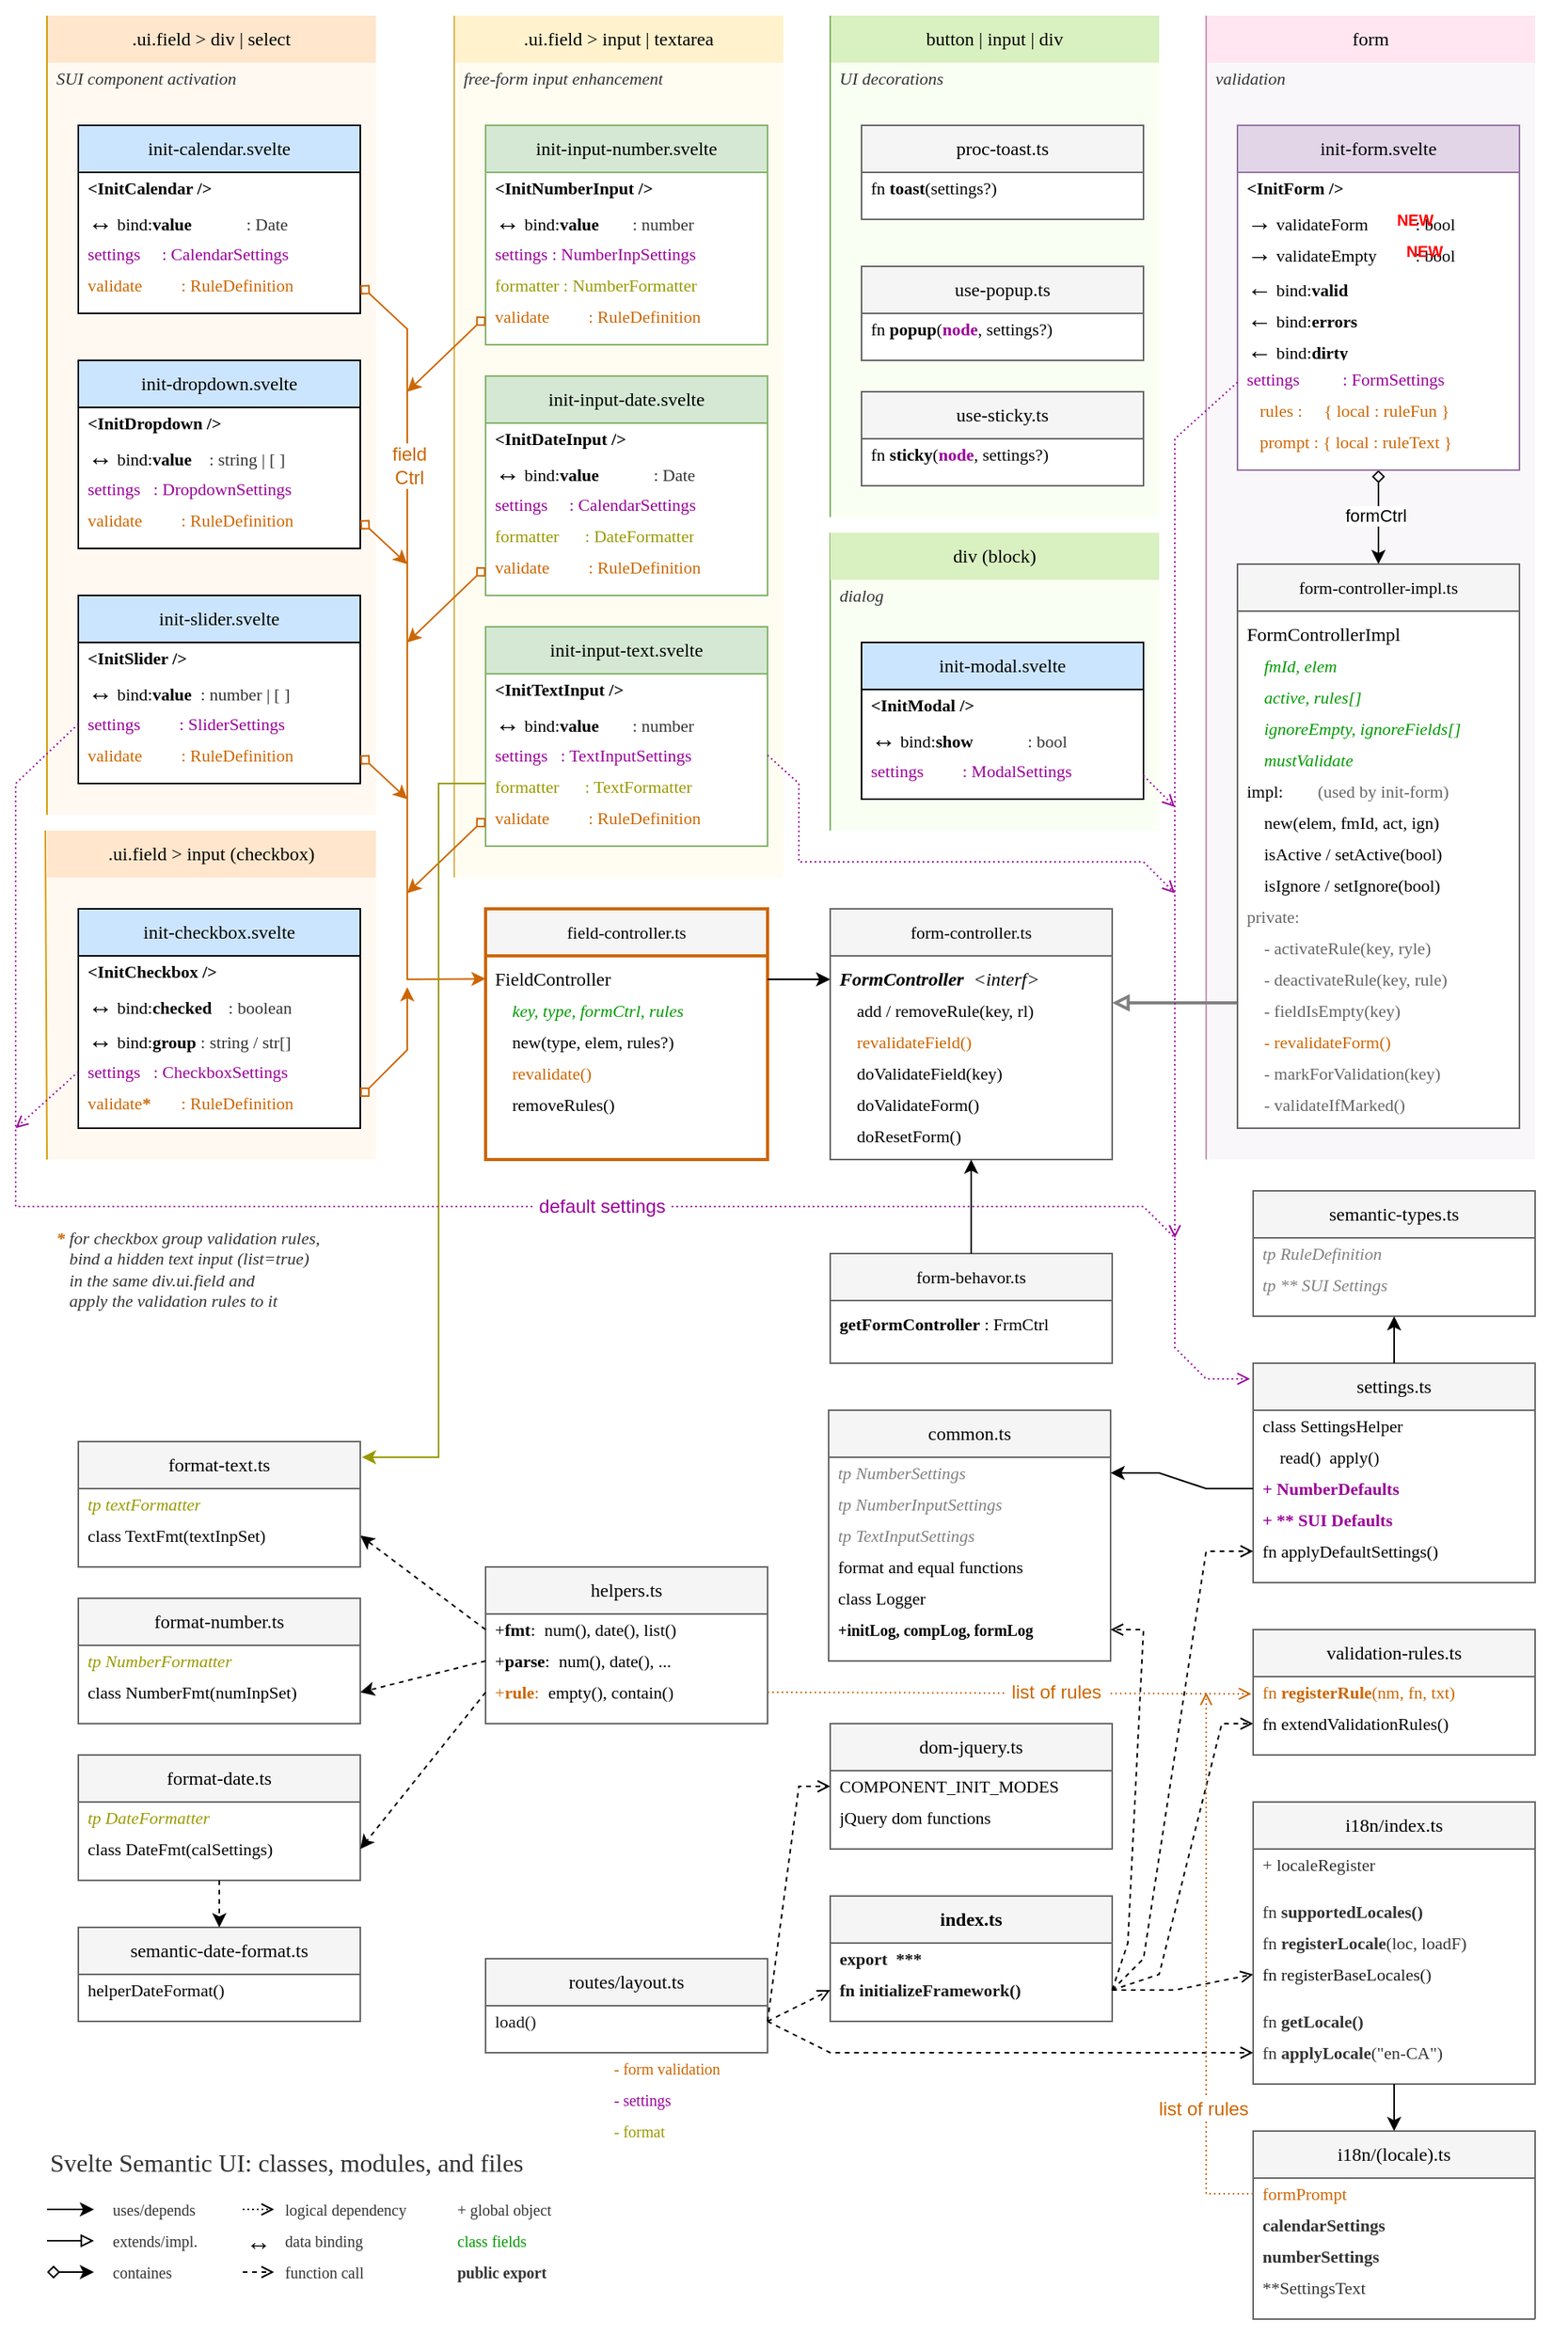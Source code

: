 <mxfile version="26.0.10">
  <diagram name="Page-1" id="Y9P-Y0sI9GcLoOlDh3Sq">
    <mxGraphModel grid="1" page="1" gridSize="10" guides="1" tooltips="1" connect="0" arrows="1" fold="1" pageScale="1" pageWidth="1000" pageHeight="750" math="0" shadow="0">
      <root>
        <mxCell id="0" />
        <mxCell id="1" parent="0" />
        <mxCell id="dlPW-ARLfwBWYoHidHFg-14" value="" style="rounded=0;whiteSpace=wrap;html=1;fillColor=#FFFFFF;strokeColor=none;fillOpacity=100;" vertex="1" parent="1">
          <mxGeometry x="530" y="830" width="180" height="40" as="geometry" />
        </mxCell>
        <mxCell id="9_N07M2slDrBFax58a6K-7" value="" style="rounded=0;whiteSpace=wrap;html=1;fillColor=#ffe6cc;strokeColor=none;fillOpacity=25;" vertex="1" parent="1">
          <mxGeometry x="30" y="560" width="210" height="180" as="geometry" />
        </mxCell>
        <mxCell id="9_N07M2slDrBFax58a6K-8" value="&lt;span style=&quot;text-align: left;&quot;&gt;&lt;font style=&quot;font-size: 12px;&quot;&gt;.ui.field &amp;gt; input (checkbox)&lt;/font&gt;&lt;/span&gt;" style="swimlane;fontStyle=0;childLayout=stackLayout;horizontal=1;startSize=30;horizontalStack=0;resizeParent=1;resizeParentMax=0;resizeLast=0;collapsible=1;marginBottom=0;whiteSpace=wrap;html=1;fontFamily=Verdana;fontSize=12;fillColor=#ffe6cc;strokeColor=none;" vertex="1" parent="1">
          <mxGeometry x="30" y="530" width="210" height="50" as="geometry" />
        </mxCell>
        <mxCell id="9_N07M2slDrBFax58a6K-10" value="" style="endArrow=none;html=1;rounded=0;fillColor=#ffe6cc;strokeColor=#d79b00;strokeWidth=1;exitX=0;exitY=1;exitDx=0;exitDy=0;entryX=-0.005;entryY=0;entryDx=0;entryDy=0;entryPerimeter=0;" edge="1" parent="1" source="9_N07M2slDrBFax58a6K-7" target="9_N07M2slDrBFax58a6K-8">
          <mxGeometry width="50" height="50" relative="1" as="geometry">
            <mxPoint x="30" y="1180" as="sourcePoint" />
            <mxPoint x="30" y="570" as="targetPoint" />
          </mxGeometry>
        </mxCell>
        <mxCell id="IEaI9znGGcz1ZlvIlabM-37" value="" style="rounded=0;whiteSpace=wrap;html=1;fillColor=#fff2cc;strokeColor=none;fillOpacity=25;" vertex="1" parent="1">
          <mxGeometry x="290" y="40" width="210" height="520" as="geometry" />
        </mxCell>
        <mxCell id="IEaI9znGGcz1ZlvIlabM-38" value="" style="rounded=0;whiteSpace=wrap;html=1;fillColor=#E7E0E6;strokeColor=none;fillOpacity=25;" vertex="1" parent="1">
          <mxGeometry x="770" y="10" width="210" height="730" as="geometry" />
        </mxCell>
        <mxCell id="pq6hOFRAHliiTMp7aHFg-176" value="" style="rounded=0;whiteSpace=wrap;html=1;fillColor=#E6FFCC;strokeColor=none;fillOpacity=25;" vertex="1" parent="1">
          <mxGeometry x="530" y="340" width="210" height="190" as="geometry" />
        </mxCell>
        <mxCell id="pq6hOFRAHliiTMp7aHFg-145" value="" style="rounded=0;whiteSpace=wrap;html=1;fillColor=#FFFFFF;strokeColor=none;fillOpacity=100;" vertex="1" parent="1">
          <mxGeometry x="50" y="1150" width="180" height="50" as="geometry" />
        </mxCell>
        <mxCell id="pq6hOFRAHliiTMp7aHFg-146" value="" style="rounded=0;whiteSpace=wrap;html=1;fillColor=#FFFFFF;strokeColor=none;fillOpacity=100;" vertex="1" parent="1">
          <mxGeometry x="310" y="610" width="180" height="130" as="geometry" />
        </mxCell>
        <mxCell id="pq6hOFRAHliiTMp7aHFg-147" value="" style="rounded=0;whiteSpace=wrap;html=1;fillColor=#FFFFFF;strokeColor=none;fillOpacity=100;" vertex="1" parent="1">
          <mxGeometry x="310" y="1030" width="180" height="70" as="geometry" />
        </mxCell>
        <mxCell id="pq6hOFRAHliiTMp7aHFg-148" value="" style="rounded=0;whiteSpace=wrap;html=1;fillColor=#FFFFFF;strokeColor=none;fillOpacity=100;" vertex="1" parent="1">
          <mxGeometry x="530" y="610" width="180" height="130" as="geometry" />
        </mxCell>
        <mxCell id="pq6hOFRAHliiTMp7aHFg-149" value="" style="rounded=0;whiteSpace=wrap;html=1;fillColor=#FFFFFF;strokeColor=none;fillOpacity=100;" vertex="1" parent="1">
          <mxGeometry x="529" y="930" width="180" height="90" as="geometry" />
        </mxCell>
        <mxCell id="pq6hOFRAHliiTMp7aHFg-150" value="" style="rounded=0;whiteSpace=wrap;html=1;fillColor=#FFFFFF;strokeColor=none;fillOpacity=100;" vertex="1" parent="1">
          <mxGeometry x="790" y="390" width="180" height="330" as="geometry" />
        </mxCell>
        <mxCell id="pq6hOFRAHliiTMp7aHFg-151" value="" style="rounded=0;whiteSpace=wrap;html=1;fillColor=#FFFFFF;strokeColor=none;fillOpacity=100;" vertex="1" parent="1">
          <mxGeometry x="800" y="1070" width="180" height="50" as="geometry" />
        </mxCell>
        <mxCell id="pq6hOFRAHliiTMp7aHFg-152" value="" style="rounded=0;whiteSpace=wrap;html=1;fillColor=#FFFFFF;strokeColor=none;fillOpacity=100;" vertex="1" parent="1">
          <mxGeometry x="800" y="900" width="180" height="110" as="geometry" />
        </mxCell>
        <mxCell id="pq6hOFRAHliiTMp7aHFg-153" value="" style="rounded=0;whiteSpace=wrap;html=1;fillColor=#FFFFFF;strokeColor=none;fillOpacity=100;" vertex="1" parent="1">
          <mxGeometry x="800" y="1180" width="180" height="150" as="geometry" />
        </mxCell>
        <mxCell id="pq6hOFRAHliiTMp7aHFg-154" value="" style="rounded=0;whiteSpace=wrap;html=1;fillColor=#FFFFFF;strokeColor=none;fillOpacity=100;" vertex="1" parent="1">
          <mxGeometry x="530" y="1240" width="180" height="50" as="geometry" />
        </mxCell>
        <mxCell id="pq6hOFRAHliiTMp7aHFg-155" value="" style="rounded=0;whiteSpace=wrap;html=1;fillColor=#FFFFFF;strokeColor=none;fillOpacity=100;" vertex="1" parent="1">
          <mxGeometry x="310" y="1280" width="180" height="30" as="geometry" />
        </mxCell>
        <mxCell id="IEaI9znGGcz1ZlvIlabM-34" value="" style="rounded=0;whiteSpace=wrap;html=1;fillColor=#E6FFCC;strokeColor=none;fillOpacity=25;" vertex="1" parent="1">
          <mxGeometry x="530" y="40" width="210" height="290" as="geometry" />
        </mxCell>
        <mxCell id="IEaI9znGGcz1ZlvIlabM-40" value="" style="rounded=0;whiteSpace=wrap;html=1;fillOpacity=100;strokeColor=none;" vertex="1" parent="1">
          <mxGeometry x="550" y="250" width="180" height="60" as="geometry" />
        </mxCell>
        <mxCell id="IEaI9znGGcz1ZlvIlabM-41" value="" style="rounded=0;whiteSpace=wrap;html=1;fillOpacity=100;strokeColor=none;" vertex="1" parent="1">
          <mxGeometry x="550" y="80" width="180" height="60" as="geometry" />
        </mxCell>
        <mxCell id="IEaI9znGGcz1ZlvIlabM-28" value="" style="rounded=0;whiteSpace=wrap;html=1;fillColor=#ffe6cc;strokeColor=none;fillOpacity=25;" vertex="1" parent="1">
          <mxGeometry x="30" y="40" width="210" height="480" as="geometry" />
        </mxCell>
        <mxCell id="IEaI9znGGcz1ZlvIlabM-33" value="" style="rounded=0;whiteSpace=wrap;html=1;fillColor=#FFFFFF;strokeColor=none;fillOpacity=100;" vertex="1" parent="1">
          <mxGeometry x="50" y="80" width="180" height="120" as="geometry" />
        </mxCell>
        <mxCell id="M18HrZ36qZifkxjibqlq-11" value="proc-toast.ts" style="swimlane;fontStyle=0;childLayout=stackLayout;horizontal=1;startSize=30;horizontalStack=0;resizeParent=1;resizeParentMax=0;resizeLast=0;collapsible=1;marginBottom=0;whiteSpace=wrap;html=1;fontFamily=Verdana;fontSize=12;fillColor=#f5f5f5;fontColor=#000000;strokeColor=#666666;" vertex="1" parent="1">
          <mxGeometry x="550" y="80" width="180" height="60" as="geometry" />
        </mxCell>
        <mxCell id="M18HrZ36qZifkxjibqlq-15" value="fn &lt;b style=&quot;font-size: 11px;&quot;&gt;toast&lt;/b&gt;(settings?)" style="text;strokeColor=none;fillColor=none;align=left;verticalAlign=middle;spacingLeft=4;spacingRight=4;overflow=hidden;points=[[0,0.5],[1,0.5]];portConstraint=eastwest;rotatable=0;whiteSpace=wrap;html=1;fontFamily=Verdana;fontSize=11;" vertex="1" parent="M18HrZ36qZifkxjibqlq-11">
          <mxGeometry y="30" width="180" height="20" as="geometry" />
        </mxCell>
        <mxCell id="BRDDcyKAabYS6oi-f9KY-6" value="&amp;nbsp;" style="text;strokeColor=none;fillColor=none;align=left;verticalAlign=middle;spacingLeft=4;spacingRight=4;overflow=hidden;points=[[0,0.5],[1,0.5]];portConstraint=eastwest;rotatable=0;whiteSpace=wrap;html=1;fontFamily=Verdana;fontSize=11;" vertex="1" parent="M18HrZ36qZifkxjibqlq-11">
          <mxGeometry y="50" width="180" height="10" as="geometry" />
        </mxCell>
        <mxCell id="M18HrZ36qZifkxjibqlq-40" value="use-sticky.ts" style="swimlane;fontStyle=0;childLayout=stackLayout;horizontal=1;startSize=30;horizontalStack=0;resizeParent=1;resizeParentMax=0;resizeLast=0;collapsible=1;marginBottom=0;whiteSpace=wrap;html=1;fontFamily=Verdana;fontSize=12;fillColor=#f5f5f5;fontColor=#000000;strokeColor=#666666;" vertex="1" parent="1">
          <mxGeometry x="550" y="250" width="180" height="60" as="geometry" />
        </mxCell>
        <mxCell id="M18HrZ36qZifkxjibqlq-42" value="fn &lt;b style=&quot;font-size: 11px;&quot;&gt;sticky&lt;/b&gt;(&lt;font color=&quot;#990099&quot;&gt;&lt;b&gt;node&lt;/b&gt;&lt;/font&gt;, settings?)" style="text;strokeColor=none;fillColor=none;align=left;verticalAlign=middle;spacingLeft=4;spacingRight=4;overflow=hidden;points=[[0,0.5],[1,0.5]];portConstraint=eastwest;rotatable=0;whiteSpace=wrap;html=1;fontFamily=Verdana;fontSize=11;" vertex="1" parent="M18HrZ36qZifkxjibqlq-40">
          <mxGeometry y="30" width="180" height="20" as="geometry" />
        </mxCell>
        <mxCell id="BRDDcyKAabYS6oi-f9KY-7" value="&amp;nbsp;" style="text;strokeColor=none;fillColor=none;align=left;verticalAlign=middle;spacingLeft=4;spacingRight=4;overflow=hidden;points=[[0,0.5],[1,0.5]];portConstraint=eastwest;rotatable=0;whiteSpace=wrap;html=1;fontFamily=Verdana;fontSize=11;" vertex="1" parent="M18HrZ36qZifkxjibqlq-40">
          <mxGeometry y="50" width="180" height="10" as="geometry" />
        </mxCell>
        <mxCell id="M18HrZ36qZifkxjibqlq-43" value="common.ts" style="swimlane;fontStyle=0;childLayout=stackLayout;horizontal=1;startSize=30;horizontalStack=0;resizeParent=1;resizeParentMax=0;resizeLast=0;collapsible=1;marginBottom=0;whiteSpace=wrap;html=1;fontFamily=Verdana;fontSize=12;fillColor=#f5f5f5;fontColor=#000000;strokeColor=#666666;" vertex="1" parent="1">
          <mxGeometry x="529" y="900" width="180" height="160" as="geometry" />
        </mxCell>
        <mxCell id="pq6hOFRAHliiTMp7aHFg-170" value="tp&amp;nbsp;&lt;span style=&quot;font-size: 11px;&quot;&gt;NumberSettings&lt;/span&gt;" style="text;strokeColor=none;fillColor=none;align=left;verticalAlign=middle;spacingLeft=4;spacingRight=4;overflow=hidden;points=[[0,0.5],[1,0.5]];portConstraint=eastwest;rotatable=0;whiteSpace=wrap;html=1;fontFamily=Verdana;fontSize=11;fontColor=#808080;fontStyle=2" vertex="1" parent="M18HrZ36qZifkxjibqlq-43">
          <mxGeometry y="30" width="180" height="20" as="geometry" />
        </mxCell>
        <mxCell id="pq6hOFRAHliiTMp7aHFg-172" value="tp Number&lt;span style=&quot;font-size: 11px;&quot;&gt;InputSettings&lt;/span&gt;" style="text;strokeColor=none;fillColor=none;align=left;verticalAlign=middle;spacingLeft=4;spacingRight=4;overflow=hidden;points=[[0,0.5],[1,0.5]];portConstraint=eastwest;rotatable=0;whiteSpace=wrap;html=1;fontFamily=Verdana;fontSize=11;fontColor=#808080;fontStyle=2" vertex="1" parent="M18HrZ36qZifkxjibqlq-43">
          <mxGeometry y="50" width="180" height="20" as="geometry" />
        </mxCell>
        <mxCell id="pq6hOFRAHliiTMp7aHFg-171" value="tp&amp;nbsp;&lt;span style=&quot;font-size: 11px;&quot;&gt;TextInputSettings&lt;/span&gt;" style="text;strokeColor=none;fillColor=none;align=left;verticalAlign=middle;spacingLeft=4;spacingRight=4;overflow=hidden;points=[[0,0.5],[1,0.5]];portConstraint=eastwest;rotatable=0;whiteSpace=wrap;html=1;fontFamily=Verdana;fontSize=11;fontColor=#808080;fontStyle=2" vertex="1" parent="M18HrZ36qZifkxjibqlq-43">
          <mxGeometry y="70" width="180" height="20" as="geometry" />
        </mxCell>
        <mxCell id="pq6hOFRAHliiTMp7aHFg-1" value="format and equal functions" style="text;strokeColor=none;fillColor=none;align=left;verticalAlign=middle;spacingLeft=4;spacingRight=4;overflow=hidden;points=[[0,0.5],[1,0.5]];portConstraint=eastwest;rotatable=0;whiteSpace=wrap;html=1;fontFamily=Verdana;fontSize=11;fontColor=#000000;fontStyle=0" vertex="1" parent="M18HrZ36qZifkxjibqlq-43">
          <mxGeometry y="90" width="180" height="20" as="geometry" />
        </mxCell>
        <mxCell id="ATKFZAApjLYun_gvEcEQ-10" value="class Logger" style="text;strokeColor=none;fillColor=none;align=left;verticalAlign=middle;spacingLeft=4;spacingRight=4;overflow=hidden;points=[[0,0.5],[1,0.5]];portConstraint=eastwest;rotatable=0;whiteSpace=wrap;html=1;fontFamily=Verdana;fontSize=11;fontColor=#000000;fontStyle=0" vertex="1" parent="M18HrZ36qZifkxjibqlq-43">
          <mxGeometry y="110" width="180" height="20" as="geometry" />
        </mxCell>
        <mxCell id="ATKFZAApjLYun_gvEcEQ-11" value="+initLog, compLog, formLog" style="text;strokeColor=none;fillColor=none;align=left;verticalAlign=middle;spacingLeft=4;spacingRight=4;overflow=hidden;points=[[0,0.5],[1,0.5]];portConstraint=eastwest;rotatable=0;whiteSpace=wrap;html=1;fontFamily=Verdana;fontSize=10;fontColor=#000000;fontStyle=1;" vertex="1" parent="M18HrZ36qZifkxjibqlq-43">
          <mxGeometry y="130" width="180" height="20" as="geometry" />
        </mxCell>
        <mxCell id="M18HrZ36qZifkxjibqlq-145" value="&amp;nbsp;" style="text;strokeColor=none;fillColor=none;align=left;verticalAlign=middle;spacingLeft=4;spacingRight=4;overflow=hidden;points=[[0,0.5],[1,0.5]];portConstraint=eastwest;rotatable=0;whiteSpace=wrap;html=1;fontFamily=Verdana;fontSize=11;" vertex="1" parent="M18HrZ36qZifkxjibqlq-43">
          <mxGeometry y="150" width="180" height="10" as="geometry" />
        </mxCell>
        <mxCell id="M18HrZ36qZifkxjibqlq-60" value="helpers.ts" style="swimlane;fontStyle=0;childLayout=stackLayout;horizontal=1;startSize=30;horizontalStack=0;resizeParent=1;resizeParentMax=0;resizeLast=0;collapsible=1;marginBottom=0;whiteSpace=wrap;html=1;fontFamily=Verdana;fontSize=12;fillColor=#f5f5f5;fontColor=#000000;strokeColor=#666666;" vertex="1" parent="1">
          <mxGeometry x="310" y="1000" width="180" height="100" as="geometry">
            <mxRectangle x="520" y="110" width="180" height="30" as="alternateBounds" />
          </mxGeometry>
        </mxCell>
        <mxCell id="T_Azon72gcB3hdGuLcd--3" value="+&lt;b&gt;fmt&lt;/b&gt;:&amp;nbsp;&lt;font style=&quot;font-size: 12px;&quot;&gt;&amp;nbsp;&lt;/font&gt;num(), date(), list()" style="text;strokeColor=none;fillColor=none;align=left;verticalAlign=middle;spacingLeft=4;spacingRight=4;overflow=hidden;points=[[0,0.5],[1,0.5]];portConstraint=eastwest;rotatable=0;whiteSpace=wrap;html=1;fontFamily=Verdana;fontSize=11;" vertex="1" parent="M18HrZ36qZifkxjibqlq-60">
          <mxGeometry y="30" width="180" height="20" as="geometry" />
        </mxCell>
        <mxCell id="T_Azon72gcB3hdGuLcd--4" value="&lt;span style=&quot;color: rgb(0, 0, 0);&quot;&gt;+&lt;b&gt;parse&lt;/b&gt;:&amp;nbsp;&lt;/span&gt;&lt;font style=&quot;color: rgb(0, 0, 0); font-size: 12px;&quot;&gt;&amp;nbsp;&lt;/font&gt;&lt;span style=&quot;color: rgb(0, 0, 0);&quot;&gt;num(), date(), ...&lt;/span&gt;" style="text;strokeColor=none;fillColor=none;align=left;verticalAlign=middle;spacingLeft=4;spacingRight=4;overflow=hidden;points=[[0,0.5],[1,0.5]];portConstraint=eastwest;rotatable=0;whiteSpace=wrap;html=1;fontFamily=Verdana;fontSize=11;fontColor=#333333;" vertex="1" parent="M18HrZ36qZifkxjibqlq-60">
          <mxGeometry y="50" width="180" height="20" as="geometry" />
        </mxCell>
        <mxCell id="Hp_t4phX0jqcCqp85qJ5-3" value="&lt;font color=&quot;#cc6600&quot;&gt;+&lt;b style=&quot;&quot;&gt;rule&lt;/b&gt;:&amp;nbsp;&lt;/font&gt;&lt;font style=&quot;color: rgb(0, 0, 0); font-size: 12px;&quot;&gt;&amp;nbsp;&lt;/font&gt;&lt;span style=&quot;color: rgb(0, 0, 0);&quot;&gt;empty(), contain()&lt;/span&gt;" style="text;strokeColor=none;fillColor=none;align=left;verticalAlign=middle;spacingLeft=4;spacingRight=4;overflow=hidden;points=[[0,0.5],[1,0.5]];portConstraint=eastwest;rotatable=0;whiteSpace=wrap;html=1;fontFamily=Verdana;fontSize=11;fontColor=#333333;" vertex="1" parent="M18HrZ36qZifkxjibqlq-60">
          <mxGeometry y="70" width="180" height="20" as="geometry" />
        </mxCell>
        <mxCell id="EOE1e06UwhNpBx0rTGaW-11" value="&lt;font color=&quot;#000000&quot;&gt;&amp;nbsp;&lt;/font&gt;" style="text;strokeColor=none;fillColor=none;align=left;verticalAlign=middle;spacingLeft=4;spacingRight=4;overflow=hidden;points=[[0,0.5],[1,0.5]];portConstraint=eastwest;rotatable=0;whiteSpace=wrap;html=1;fontFamily=Verdana;fontSize=11;fontColor=#333333;" vertex="1" parent="M18HrZ36qZifkxjibqlq-60">
          <mxGeometry y="90" width="180" height="10" as="geometry" />
        </mxCell>
        <mxCell id="M18HrZ36qZifkxjibqlq-142" value=".ui.field &amp;gt; input | textarea" style="swimlane;fontStyle=0;childLayout=stackLayout;horizontal=1;startSize=30;horizontalStack=0;resizeParent=1;resizeParentMax=0;resizeLast=0;collapsible=1;marginBottom=0;whiteSpace=wrap;html=1;fontFamily=Verdana;fontSize=12;fillColor=#fff2cc;strokeColor=none;" vertex="1" parent="1">
          <mxGeometry x="290" y="10" width="210" height="50" as="geometry">
            <mxRectangle x="520" y="20" width="220" height="30" as="alternateBounds" />
          </mxGeometry>
        </mxCell>
        <mxCell id="BRDDcyKAabYS6oi-f9KY-11" value="free-form input enhancement" style="text;strokeColor=none;fillColor=none;align=left;verticalAlign=middle;spacingLeft=4;spacingRight=4;overflow=hidden;points=[[0,0.5],[1,0.5]];portConstraint=eastwest;rotatable=0;whiteSpace=wrap;html=1;fontFamily=Verdana;fontSize=11;fontColor=#333333;fontStyle=2" vertex="1" parent="M18HrZ36qZifkxjibqlq-142">
          <mxGeometry y="30" width="210" height="20" as="geometry" />
        </mxCell>
        <mxCell id="M18HrZ36qZifkxjibqlq-231" value="form" style="swimlane;fontStyle=0;childLayout=stackLayout;horizontal=1;startSize=30;horizontalStack=0;resizeParent=1;resizeParentMax=0;resizeLast=0;collapsible=1;marginBottom=0;whiteSpace=wrap;html=1;fontFamily=Verdana;fontSize=12;fillColor=#FFE6F1;strokeColor=none;" vertex="1" parent="1">
          <mxGeometry x="770" y="10" width="210" height="50" as="geometry" />
        </mxCell>
        <mxCell id="Hc6dc4tUKwtF6ipYYCsP-5" value="validation" style="text;strokeColor=none;fillColor=none;align=left;verticalAlign=middle;spacingLeft=4;spacingRight=4;overflow=hidden;points=[[0,0.5],[1,0.5]];portConstraint=eastwest;rotatable=0;whiteSpace=wrap;html=1;fontFamily=Verdana;fontSize=11;fontColor=#333333;fontStyle=2" vertex="1" parent="M18HrZ36qZifkxjibqlq-231">
          <mxGeometry y="30" width="210" height="20" as="geometry" />
        </mxCell>
        <mxCell id="BRDDcyKAabYS6oi-f9KY-4" value="&lt;span style=&quot;text-align: left;&quot;&gt;&lt;font style=&quot;font-size: 12px;&quot;&gt;.ui.field &amp;gt; div | select&lt;/font&gt;&lt;/span&gt;" style="swimlane;fontStyle=0;childLayout=stackLayout;horizontal=1;startSize=30;horizontalStack=0;resizeParent=1;resizeParentMax=0;resizeLast=0;collapsible=1;marginBottom=0;whiteSpace=wrap;html=1;fontFamily=Verdana;fontSize=12;fillColor=#ffe6cc;strokeColor=none;" vertex="1" parent="1">
          <mxGeometry x="30" y="10" width="210" height="50" as="geometry" />
        </mxCell>
        <mxCell id="BRDDcyKAabYS6oi-f9KY-10" value="SUI component activation" style="text;strokeColor=none;fillColor=none;align=left;verticalAlign=middle;spacingLeft=4;spacingRight=4;overflow=hidden;points=[[0,0.5],[1,0.5]];portConstraint=eastwest;rotatable=0;whiteSpace=wrap;html=1;fontFamily=Verdana;fontSize=11;fontStyle=2;fontColor=#333333;" vertex="1" parent="BRDDcyKAabYS6oi-f9KY-4">
          <mxGeometry y="30" width="210" height="20" as="geometry" />
        </mxCell>
        <mxCell id="BRDDcyKAabYS6oi-f9KY-14" value="button | input | div" style="swimlane;fontStyle=0;childLayout=stackLayout;horizontal=1;startSize=30;horizontalStack=0;resizeParent=1;resizeParentMax=0;resizeLast=0;collapsible=1;marginBottom=0;whiteSpace=wrap;html=1;fontFamily=Verdana;fontSize=12;fillColor=#D9F0C0;strokeColor=none;" vertex="1" parent="1">
          <mxGeometry x="530" y="10" width="210" height="50" as="geometry" />
        </mxCell>
        <mxCell id="BRDDcyKAabYS6oi-f9KY-15" value="UI decorations" style="text;strokeColor=none;fillColor=none;align=left;verticalAlign=middle;spacingLeft=4;spacingRight=4;overflow=hidden;points=[[0,0.5],[1,0.5]];portConstraint=eastwest;rotatable=0;whiteSpace=wrap;html=1;fontFamily=Verdana;fontSize=11;fontColor=#333333;fontStyle=2" vertex="1" parent="BRDDcyKAabYS6oi-f9KY-14">
          <mxGeometry y="30" width="210" height="20" as="geometry" />
        </mxCell>
        <mxCell id="IEaI9znGGcz1ZlvIlabM-5" value="" style="endArrow=none;html=1;rounded=0;fillColor=#d5e8d4;strokeColor=#82b366;strokeWidth=1;exitX=0;exitY=1;exitDx=0;exitDy=0;" edge="1" parent="BRDDcyKAabYS6oi-f9KY-14" source="IEaI9znGGcz1ZlvIlabM-34">
          <mxGeometry width="50" height="50" relative="1" as="geometry">
            <mxPoint y="390" as="sourcePoint" />
            <mxPoint as="targetPoint" />
          </mxGeometry>
        </mxCell>
        <mxCell id="IEaI9znGGcz1ZlvIlabM-2" value="" style="endArrow=none;html=1;rounded=0;fillColor=#ffe6cc;strokeColor=#d79b00;strokeWidth=1;exitX=0;exitY=1;exitDx=0;exitDy=0;" edge="1" parent="1" source="IEaI9znGGcz1ZlvIlabM-28">
          <mxGeometry width="50" height="50" relative="1" as="geometry">
            <mxPoint x="30" y="620" as="sourcePoint" />
            <mxPoint x="30" y="10" as="targetPoint" />
          </mxGeometry>
        </mxCell>
        <mxCell id="IEaI9znGGcz1ZlvIlabM-3" value="" style="endArrow=none;html=1;rounded=0;fillColor=#fff2cc;strokeColor=#d6b656;strokeWidth=1;exitX=0;exitY=1;exitDx=0;exitDy=0;entryX=0;entryY=0;entryDx=0;entryDy=0;" edge="1" parent="1" source="IEaI9znGGcz1ZlvIlabM-37" target="M18HrZ36qZifkxjibqlq-142">
          <mxGeometry width="50" height="50" relative="1" as="geometry">
            <mxPoint x="40" y="170" as="sourcePoint" />
            <mxPoint x="40" y="10" as="targetPoint" />
          </mxGeometry>
        </mxCell>
        <mxCell id="IEaI9znGGcz1ZlvIlabM-6" value="" style="endArrow=none;html=1;rounded=0;fillColor=#e1d5e7;strokeColor=#C796B1;strokeWidth=1;exitX=0;exitY=1;exitDx=0;exitDy=0;entryX=0;entryY=0;entryDx=0;entryDy=0;" edge="1" parent="1" source="IEaI9znGGcz1ZlvIlabM-38" target="M18HrZ36qZifkxjibqlq-231">
          <mxGeometry width="50" height="50" relative="1" as="geometry">
            <mxPoint x="770" y="190" as="sourcePoint" />
            <mxPoint x="770" y="40" as="targetPoint" />
          </mxGeometry>
        </mxCell>
        <mxCell id="IEaI9znGGcz1ZlvIlabM-18" value="validation-rules.ts" style="swimlane;fontStyle=0;childLayout=stackLayout;horizontal=1;startSize=30;horizontalStack=0;resizeParent=1;resizeParentMax=0;resizeLast=0;collapsible=1;marginBottom=0;whiteSpace=wrap;html=1;fontFamily=Verdana;fontSize=12;fillColor=#f5f5f5;fontColor=#000000;strokeColor=#666666;" vertex="1" parent="1">
          <mxGeometry x="800" y="1040" width="180" height="80" as="geometry" />
        </mxCell>
        <mxCell id="0b4WsjQA64Ebz_wwJr2V-17" value="&lt;font&gt;fn &lt;b&gt;registerRule&lt;/b&gt;(nm, fn, txt)&lt;/font&gt;" style="text;strokeColor=none;fillColor=none;align=left;verticalAlign=middle;spacingLeft=4;spacingRight=4;overflow=hidden;points=[[0,0.5],[1,0.5]];portConstraint=eastwest;rotatable=0;whiteSpace=wrap;html=1;fontFamily=Verdana;fontSize=11;fontColor=#CC6600;fontStyle=0" vertex="1" parent="IEaI9znGGcz1ZlvIlabM-18">
          <mxGeometry y="30" width="180" height="20" as="geometry" />
        </mxCell>
        <mxCell id="Hp_t4phX0jqcCqp85qJ5-12" value="&lt;font&gt;fn extendValidationRules()&lt;/font&gt;" style="text;strokeColor=none;fillColor=none;align=left;verticalAlign=middle;spacingLeft=4;spacingRight=4;overflow=hidden;points=[[0,0.5],[1,0.5]];portConstraint=eastwest;rotatable=0;whiteSpace=wrap;html=1;fontFamily=Verdana;fontSize=11;fontColor=#000000;fontStyle=0" vertex="1" parent="IEaI9znGGcz1ZlvIlabM-18">
          <mxGeometry y="50" width="180" height="20" as="geometry" />
        </mxCell>
        <mxCell id="6ZVnqeD-wE30PsBbMw5L-4" value="&amp;nbsp;" style="text;strokeColor=none;fillColor=none;align=left;verticalAlign=middle;spacingLeft=4;spacingRight=4;overflow=hidden;points=[[0,0.5],[1,0.5]];portConstraint=eastwest;rotatable=0;whiteSpace=wrap;html=1;fontFamily=Verdana;fontSize=11;" vertex="1" parent="IEaI9znGGcz1ZlvIlabM-18">
          <mxGeometry y="70" width="180" height="10" as="geometry" />
        </mxCell>
        <mxCell id="6ZVnqeD-wE30PsBbMw5L-24" value="" style="rounded=0;whiteSpace=wrap;html=1;fillOpacity=100;strokeColor=none;" vertex="1" parent="1">
          <mxGeometry x="310" y="80" width="180" height="140" as="geometry" />
        </mxCell>
        <mxCell id="6ZVnqeD-wE30PsBbMw5L-38" value="" style="rounded=0;whiteSpace=wrap;html=1;fillColor=none;strokeColor=none;" vertex="1" parent="1">
          <mxGeometry x="370" y="140" width="20" height="20" as="geometry" />
        </mxCell>
        <mxCell id="T_Azon72gcB3hdGuLcd--26" value="" style="rounded=0;orthogonalLoop=1;jettySize=auto;html=1;entryX=0.5;entryY=0;entryDx=0;entryDy=0;" edge="1" parent="1">
          <mxGeometry relative="1" as="geometry">
            <mxPoint x="600" y="1100" as="sourcePoint" />
            <mxPoint x="600" y="1100" as="targetPoint" />
          </mxGeometry>
        </mxCell>
        <mxCell id="T_Azon72gcB3hdGuLcd--6" value="format-date.ts" style="swimlane;fontStyle=0;childLayout=stackLayout;horizontal=1;startSize=30;horizontalStack=0;resizeParent=1;resizeParentMax=0;resizeLast=0;collapsible=1;marginBottom=0;whiteSpace=wrap;html=1;fontFamily=Verdana;fontSize=12;fillColor=#f5f5f5;fontColor=#000000;strokeColor=#666666;" vertex="1" parent="1">
          <mxGeometry x="50" y="1120" width="180" height="80" as="geometry">
            <mxRectangle x="520" y="110" width="180" height="30" as="alternateBounds" />
          </mxGeometry>
        </mxCell>
        <mxCell id="M18HrZ36qZifkxjibqlq-228" value="tp Date&lt;span style=&quot;font-size: 11px;&quot;&gt;Formatter&lt;/span&gt;" style="text;strokeColor=none;fillColor=none;align=left;verticalAlign=middle;spacingLeft=4;spacingRight=4;overflow=hidden;points=[[0,0.5],[1,0.5]];portConstraint=eastwest;rotatable=0;whiteSpace=wrap;html=1;fontFamily=Verdana;fontSize=11;fontColor=#999900;fontStyle=2" vertex="1" parent="T_Azon72gcB3hdGuLcd--6">
          <mxGeometry y="30" width="180" height="20" as="geometry" />
        </mxCell>
        <mxCell id="T_Azon72gcB3hdGuLcd--12" value="class DateFmt(calSettings)" style="text;strokeColor=none;fillColor=none;align=left;verticalAlign=middle;spacingLeft=4;spacingRight=4;overflow=hidden;points=[[0,0.5],[1,0.5]];portConstraint=eastwest;rotatable=0;whiteSpace=wrap;html=1;fontFamily=Verdana;fontSize=11;" vertex="1" parent="T_Azon72gcB3hdGuLcd--6">
          <mxGeometry y="50" width="180" height="20" as="geometry" />
        </mxCell>
        <mxCell id="T_Azon72gcB3hdGuLcd--18" value="&lt;font color=&quot;#000000&quot;&gt;&amp;nbsp;&lt;/font&gt;" style="text;strokeColor=none;fillColor=none;align=left;verticalAlign=middle;spacingLeft=4;spacingRight=4;overflow=hidden;points=[[0,0.5],[1,0.5]];portConstraint=eastwest;rotatable=0;whiteSpace=wrap;html=1;fontFamily=Verdana;fontSize=11;fontColor=#333333;" vertex="1" parent="T_Azon72gcB3hdGuLcd--6">
          <mxGeometry y="70" width="180" height="10" as="geometry" />
        </mxCell>
        <mxCell id="pOx8XpOHHD_5NPj6IsBA-9" value="i18n/index.ts" style="swimlane;fontStyle=0;childLayout=stackLayout;horizontal=1;startSize=30;horizontalStack=0;resizeParent=1;resizeParentMax=0;resizeLast=0;collapsible=1;marginBottom=0;whiteSpace=wrap;html=1;fontFamily=Verdana;fontSize=12;fontColor=#000000;fillColor=#f5f5f5;strokeColor=#666666;" vertex="1" parent="1">
          <mxGeometry x="800" y="1150" width="180" height="180" as="geometry" />
        </mxCell>
        <mxCell id="pq6hOFRAHliiTMp7aHFg-156" value="&lt;span&gt;+ localeRegister&lt;/span&gt;" style="text;strokeColor=none;fillColor=none;align=left;verticalAlign=middle;spacingLeft=4;spacingRight=4;overflow=hidden;points=[[0,0.5],[1,0.5]];portConstraint=eastwest;rotatable=0;whiteSpace=wrap;html=1;fontFamily=Verdana;fontSize=11;fontColor=#333333;fontStyle=0" vertex="1" parent="pOx8XpOHHD_5NPj6IsBA-9">
          <mxGeometry y="30" width="180" height="20" as="geometry" />
        </mxCell>
        <mxCell id="pq6hOFRAHliiTMp7aHFg-130" value="&amp;nbsp;" style="text;strokeColor=none;fillColor=none;align=left;verticalAlign=middle;spacingLeft=4;spacingRight=4;overflow=hidden;points=[[0,0.5],[1,0.5]];portConstraint=eastwest;rotatable=0;whiteSpace=wrap;html=1;fontFamily=Verdana;fontSize=11;" vertex="1" parent="pOx8XpOHHD_5NPj6IsBA-9">
          <mxGeometry y="50" width="180" height="10" as="geometry" />
        </mxCell>
        <mxCell id="pOx8XpOHHD_5NPj6IsBA-10" value="fn &lt;b&gt;supportedLocales()&lt;/b&gt;" style="text;strokeColor=none;fillColor=none;align=left;verticalAlign=middle;spacingLeft=4;spacingRight=4;overflow=hidden;points=[[0,0.5],[1,0.5]];portConstraint=eastwest;rotatable=0;whiteSpace=wrap;html=1;fontFamily=Verdana;fontSize=11;fontColor=#333333;fontStyle=0" vertex="1" parent="pOx8XpOHHD_5NPj6IsBA-9">
          <mxGeometry y="60" width="180" height="20" as="geometry" />
        </mxCell>
        <mxCell id="Hp_t4phX0jqcCqp85qJ5-1" value="fn &lt;b&gt;registerLocale&lt;/b&gt;(loc, loadF)" style="text;strokeColor=none;fillColor=none;align=left;verticalAlign=middle;spacingLeft=4;spacingRight=4;overflow=hidden;points=[[0,0.5],[1,0.5]];portConstraint=eastwest;rotatable=0;whiteSpace=wrap;html=1;fontFamily=Verdana;fontSize=11;fontColor=#333333;fontStyle=0" vertex="1" parent="pOx8XpOHHD_5NPj6IsBA-9">
          <mxGeometry y="80" width="180" height="20" as="geometry" />
        </mxCell>
        <mxCell id="Hp_t4phX0jqcCqp85qJ5-6" value="&lt;font&gt;fn registerBaseLocales()&lt;/font&gt;" style="text;strokeColor=none;fillColor=none;align=left;verticalAlign=middle;spacingLeft=4;spacingRight=4;overflow=hidden;points=[[0,0.5],[1,0.5]];portConstraint=eastwest;rotatable=0;whiteSpace=wrap;html=1;fontFamily=Verdana;fontSize=11;fontColor=#1A1A1A;fontStyle=0" vertex="1" parent="pOx8XpOHHD_5NPj6IsBA-9">
          <mxGeometry y="100" width="180" height="20" as="geometry" />
        </mxCell>
        <mxCell id="pq6hOFRAHliiTMp7aHFg-131" value="&amp;nbsp;" style="text;strokeColor=none;fillColor=none;align=left;verticalAlign=middle;spacingLeft=4;spacingRight=4;overflow=hidden;points=[[0,0.5],[1,0.5]];portConstraint=eastwest;rotatable=0;whiteSpace=wrap;html=1;fontFamily=Verdana;fontSize=11;" vertex="1" parent="pOx8XpOHHD_5NPj6IsBA-9">
          <mxGeometry y="120" width="180" height="10" as="geometry" />
        </mxCell>
        <mxCell id="q0zLCcRZHcYOkulX1vmE-2" value="fn &lt;b&gt;getLocale()&lt;/b&gt;" style="text;strokeColor=none;fillColor=none;align=left;verticalAlign=middle;spacingLeft=4;spacingRight=4;overflow=hidden;points=[[0,0.5],[1,0.5]];portConstraint=eastwest;rotatable=0;whiteSpace=wrap;html=1;fontFamily=Verdana;fontSize=11;fontColor=#333333;fontStyle=0" vertex="1" parent="pOx8XpOHHD_5NPj6IsBA-9">
          <mxGeometry y="130" width="180" height="20" as="geometry" />
        </mxCell>
        <mxCell id="9_N07M2slDrBFax58a6K-3" value="fn &lt;b&gt;applyLocale&lt;/b&gt;(&quot;en-CA&quot;)" style="text;strokeColor=none;fillColor=none;align=left;verticalAlign=middle;spacingLeft=4;spacingRight=4;overflow=hidden;points=[[0,0.5],[1,0.5]];portConstraint=eastwest;rotatable=0;whiteSpace=wrap;html=1;fontFamily=Verdana;fontSize=11;fontColor=#333333;fontStyle=0" vertex="1" parent="pOx8XpOHHD_5NPj6IsBA-9">
          <mxGeometry y="150" width="180" height="20" as="geometry" />
        </mxCell>
        <mxCell id="pOx8XpOHHD_5NPj6IsBA-13" value="&amp;nbsp;" style="text;strokeColor=none;fillColor=none;align=left;verticalAlign=middle;spacingLeft=4;spacingRight=4;overflow=hidden;points=[[0,0.5],[1,0.5]];portConstraint=eastwest;rotatable=0;whiteSpace=wrap;html=1;fontFamily=Verdana;fontSize=11;" vertex="1" parent="pOx8XpOHHD_5NPj6IsBA-9">
          <mxGeometry y="170" width="180" height="10" as="geometry" />
        </mxCell>
        <mxCell id="Hp_t4phX0jqcCqp85qJ5-4" value="" style="rounded=0;whiteSpace=wrap;html=1;fillColor=none;strokeColor=none;" vertex="1" parent="1">
          <mxGeometry x="619" y="950" width="20" height="20" as="geometry" />
        </mxCell>
        <mxCell id="Hp_t4phX0jqcCqp85qJ5-10" style="rounded=0;orthogonalLoop=1;jettySize=auto;html=1;fontSize=11;dashed=1;exitX=0;exitY=0.5;exitDx=0;exitDy=0;exitPerimeter=0;entryX=1;entryY=0.5;entryDx=0;entryDy=0;entryPerimeter=0;" edge="1" parent="1" source="T_Azon72gcB3hdGuLcd--3" target="dlPW-ARLfwBWYoHidHFg-33">
          <mxGeometry relative="1" as="geometry">
            <mxPoint x="260" y="900" as="sourcePoint" />
            <mxPoint x="230" y="920" as="targetPoint" />
          </mxGeometry>
        </mxCell>
        <mxCell id="Hp_t4phX0jqcCqp85qJ5-16" value="settings.ts" style="swimlane;fontStyle=0;childLayout=stackLayout;horizontal=1;startSize=30;horizontalStack=0;resizeParent=1;resizeParentMax=0;resizeLast=0;collapsible=1;marginBottom=0;whiteSpace=wrap;html=1;fontFamily=Verdana;fontSize=12;fillColor=#f5f5f5;fontColor=#000000;strokeColor=#666666;" vertex="1" parent="1">
          <mxGeometry x="800" y="870" width="180" height="140" as="geometry" />
        </mxCell>
        <mxCell id="Hp_t4phX0jqcCqp85qJ5-25" value="&lt;font&gt;class &lt;span&gt;SettingsHelper&lt;/span&gt;&lt;/font&gt;" style="text;strokeColor=none;fillColor=none;align=left;verticalAlign=middle;spacingLeft=4;spacingRight=4;overflow=hidden;points=[[0,0.5],[1,0.5]];portConstraint=eastwest;rotatable=0;whiteSpace=wrap;html=1;fontFamily=Verdana;fontSize=11;fontColor=#000000;fontStyle=0" vertex="1" parent="Hp_t4phX0jqcCqp85qJ5-16">
          <mxGeometry y="30" width="180" height="20" as="geometry" />
        </mxCell>
        <mxCell id="pq6hOFRAHliiTMp7aHFg-32" value="&amp;nbsp; &amp;nbsp; read()&amp;nbsp; apply()" style="text;strokeColor=none;fillColor=none;align=left;verticalAlign=middle;spacingLeft=4;spacingRight=4;overflow=hidden;points=[[0,0.5],[1,0.5]];portConstraint=eastwest;rotatable=0;whiteSpace=wrap;html=1;fontFamily=Verdana;fontSize=11;fontColor=#000000;fontStyle=0" vertex="1" parent="Hp_t4phX0jqcCqp85qJ5-16">
          <mxGeometry y="50" width="180" height="20" as="geometry" />
        </mxCell>
        <mxCell id="pq6hOFRAHliiTMp7aHFg-160" value="+ Number&lt;span style=&quot;background-color: initial;&quot;&gt;Defaults&lt;/span&gt;" style="text;strokeColor=none;fillColor=none;align=left;verticalAlign=middle;spacingLeft=4;spacingRight=4;overflow=hidden;points=[[0,0.5],[1,0.5]];portConstraint=eastwest;rotatable=0;whiteSpace=wrap;html=1;fontFamily=Verdana;fontSize=11;fontColor=#990099;fontStyle=1" vertex="1" parent="Hp_t4phX0jqcCqp85qJ5-16">
          <mxGeometry y="70" width="180" height="20" as="geometry" />
        </mxCell>
        <mxCell id="M18HrZ36qZifkxjibqlq-100" value="+ ** SUI&amp;nbsp;&lt;span style=&quot;background-color: initial;&quot;&gt;Defaults&lt;/span&gt;" style="text;strokeColor=none;fillColor=none;align=left;verticalAlign=middle;spacingLeft=4;spacingRight=4;overflow=hidden;points=[[0,0.5],[1,0.5]];portConstraint=eastwest;rotatable=0;whiteSpace=wrap;html=1;fontFamily=Verdana;fontSize=11;fontColor=#990099;fontStyle=1" vertex="1" parent="Hp_t4phX0jqcCqp85qJ5-16">
          <mxGeometry y="90" width="180" height="20" as="geometry" />
        </mxCell>
        <mxCell id="jxXdVEdWcPHDVjDCAHE7-2" value="fn applyDefaultSettings()" style="text;strokeColor=none;fillColor=none;align=left;verticalAlign=middle;spacingLeft=4;spacingRight=4;overflow=hidden;points=[[0,0.5],[1,0.5]];portConstraint=eastwest;rotatable=0;whiteSpace=wrap;html=1;fontFamily=Verdana;fontSize=11;fontColor=#000000;fontStyle=0" vertex="1" parent="Hp_t4phX0jqcCqp85qJ5-16">
          <mxGeometry y="110" width="180" height="20" as="geometry" />
        </mxCell>
        <mxCell id="Hp_t4phX0jqcCqp85qJ5-22" value="&amp;nbsp;" style="text;strokeColor=none;fillColor=none;align=left;verticalAlign=middle;spacingLeft=4;spacingRight=4;overflow=hidden;points=[[0,0.5],[1,0.5]];portConstraint=eastwest;rotatable=0;whiteSpace=wrap;html=1;fontFamily=Verdana;fontSize=11;" vertex="1" parent="Hp_t4phX0jqcCqp85qJ5-16">
          <mxGeometry y="130" width="180" height="10" as="geometry" />
        </mxCell>
        <mxCell id="pq6hOFRAHliiTMp7aHFg-3" value="&lt;font style=&quot;font-size: 11px;&quot;&gt;field-controller.ts&lt;/font&gt;" style="swimlane;fontStyle=0;childLayout=stackLayout;horizontal=1;startSize=30;horizontalStack=0;resizeParent=1;resizeParentMax=0;resizeLast=0;collapsible=1;marginBottom=0;whiteSpace=wrap;html=1;fontFamily=Verdana;fontSize=12;fillColor=#f5f5f5;fontColor=#000000;strokeColor=#CC6600;strokeWidth=2;" vertex="1" parent="1">
          <mxGeometry x="310" y="580" width="180" height="160" as="geometry" />
        </mxCell>
        <mxCell id="O5vGZEldvKhv5ESnwDTb-3" value="&amp;nbsp;" style="text;strokeColor=none;fillColor=none;align=left;verticalAlign=middle;spacingLeft=4;spacingRight=4;overflow=hidden;points=[[0,0.5],[1,0.5]];portConstraint=eastwest;rotatable=0;whiteSpace=wrap;html=1;fontFamily=Verdana;fontSize=11;" vertex="1" parent="pq6hOFRAHliiTMp7aHFg-3">
          <mxGeometry y="30" width="180" height="5" as="geometry" />
        </mxCell>
        <mxCell id="pq6hOFRAHliiTMp7aHFg-35" value="FieldController" style="text;strokeColor=none;fillColor=none;align=left;verticalAlign=middle;spacingLeft=4;spacingRight=4;overflow=hidden;points=[[0,0.5],[1,0.5]];portConstraint=eastwest;rotatable=0;whiteSpace=wrap;html=1;fontFamily=Verdana;fontSize=12;fontColor=#000000;fontStyle=0" vertex="1" parent="pq6hOFRAHliiTMp7aHFg-3">
          <mxGeometry y="35" width="180" height="20" as="geometry" />
        </mxCell>
        <mxCell id="pq6hOFRAHliiTMp7aHFg-24" value="&amp;nbsp; &amp;nbsp; key, type, formCtrl, rules" style="text;strokeColor=none;fillColor=none;align=left;verticalAlign=middle;spacingLeft=4;spacingRight=4;overflow=hidden;points=[[0,0.5],[1,0.5]];portConstraint=eastwest;rotatable=0;whiteSpace=wrap;html=1;fontFamily=Verdana;fontSize=11;fontColor=#009900;fontStyle=2" vertex="1" parent="pq6hOFRAHliiTMp7aHFg-3">
          <mxGeometry y="55" width="180" height="20" as="geometry" />
        </mxCell>
        <mxCell id="pq6hOFRAHliiTMp7aHFg-4" value="&amp;nbsp; &amp;nbsp; new(type, elem, rules?)" style="text;strokeColor=none;fillColor=none;align=left;verticalAlign=middle;spacingLeft=4;spacingRight=4;overflow=hidden;points=[[0,0.5],[1,0.5]];portConstraint=eastwest;rotatable=0;whiteSpace=wrap;html=1;fontFamily=Verdana;fontSize=11;fontColor=#000000;fontStyle=0" vertex="1" parent="pq6hOFRAHliiTMp7aHFg-3">
          <mxGeometry y="75" width="180" height="20" as="geometry" />
        </mxCell>
        <mxCell id="pq6hOFRAHliiTMp7aHFg-5" value="&amp;nbsp; &amp;nbsp; revalidate()" style="text;strokeColor=none;fillColor=none;align=left;verticalAlign=middle;spacingLeft=4;spacingRight=4;overflow=hidden;points=[[0,0.5],[1,0.5]];portConstraint=eastwest;rotatable=0;whiteSpace=wrap;html=1;fontFamily=Verdana;fontSize=11;fontColor=#CC6600;fontStyle=0" vertex="1" parent="pq6hOFRAHliiTMp7aHFg-3">
          <mxGeometry y="95" width="180" height="20" as="geometry" />
        </mxCell>
        <mxCell id="pq6hOFRAHliiTMp7aHFg-7" value="&amp;nbsp; &amp;nbsp; removeRules()" style="text;strokeColor=none;fillColor=none;align=left;verticalAlign=middle;spacingLeft=4;spacingRight=4;overflow=hidden;points=[[0,0.5],[1,0.5]];portConstraint=eastwest;rotatable=0;whiteSpace=wrap;html=1;fontFamily=Verdana;fontSize=11;fontColor=#000000;fontStyle=0" vertex="1" parent="pq6hOFRAHliiTMp7aHFg-3">
          <mxGeometry y="115" width="180" height="20" as="geometry" />
        </mxCell>
        <mxCell id="pq6hOFRAHliiTMp7aHFg-6" value="&amp;nbsp;" style="text;strokeColor=none;fillColor=none;align=left;verticalAlign=middle;spacingLeft=4;spacingRight=4;overflow=hidden;points=[[0,0.5],[1,0.5]];portConstraint=eastwest;rotatable=0;whiteSpace=wrap;html=1;fontFamily=Verdana;fontSize=11;" vertex="1" parent="pq6hOFRAHliiTMp7aHFg-3">
          <mxGeometry y="135" width="180" height="25" as="geometry" />
        </mxCell>
        <mxCell id="pq6hOFRAHliiTMp7aHFg-8" value="&lt;font style=&quot;font-size: 11px;&quot;&gt;form-controller.ts&lt;/font&gt;" style="swimlane;fontStyle=0;childLayout=stackLayout;horizontal=1;startSize=30;horizontalStack=0;resizeParent=1;resizeParentMax=0;resizeLast=0;collapsible=1;marginBottom=0;whiteSpace=wrap;html=1;fontFamily=Verdana;fontSize=12;fillColor=#f5f5f5;fontColor=#000000;strokeColor=#666666;" vertex="1" parent="1">
          <mxGeometry x="530" y="580" width="180" height="160" as="geometry" />
        </mxCell>
        <mxCell id="O5vGZEldvKhv5ESnwDTb-1" value="&amp;nbsp;" style="text;strokeColor=none;fillColor=none;align=left;verticalAlign=middle;spacingLeft=4;spacingRight=4;overflow=hidden;points=[[0,0.5],[1,0.5]];portConstraint=eastwest;rotatable=0;whiteSpace=wrap;html=1;fontFamily=Verdana;fontSize=11;" vertex="1" parent="pq6hOFRAHliiTMp7aHFg-8">
          <mxGeometry y="30" width="180" height="5" as="geometry" />
        </mxCell>
        <mxCell id="Hc6dc4tUKwtF6ipYYCsP-6" value="&lt;span&gt;&lt;b&gt;FormController&lt;/b&gt;&lt;/span&gt;&amp;nbsp; &amp;lt;interf&amp;gt;" style="text;strokeColor=none;fillColor=none;align=left;verticalAlign=middle;spacingLeft=4;spacingRight=4;overflow=hidden;points=[[0,0.5],[1,0.5]];portConstraint=eastwest;rotatable=0;whiteSpace=wrap;html=1;fontFamily=Verdana;fontSize=12;fontColor=#000000;fontStyle=2" vertex="1" parent="pq6hOFRAHliiTMp7aHFg-8">
          <mxGeometry y="35" width="180" height="20" as="geometry" />
        </mxCell>
        <mxCell id="pq6hOFRAHliiTMp7aHFg-13" value="&amp;nbsp; &amp;nbsp; add / removeRule(key, rl)" style="text;strokeColor=none;fillColor=none;align=left;verticalAlign=middle;spacingLeft=4;spacingRight=4;overflow=hidden;points=[[0,0.5],[1,0.5]];portConstraint=eastwest;rotatable=0;whiteSpace=wrap;html=1;fontFamily=Verdana;fontSize=11;fontColor=#000000;fontStyle=0" vertex="1" parent="pq6hOFRAHliiTMp7aHFg-8">
          <mxGeometry y="55" width="180" height="20" as="geometry" />
        </mxCell>
        <mxCell id="Hc6dc4tUKwtF6ipYYCsP-1" value="&amp;nbsp; &amp;nbsp; revalidateField()" style="text;strokeColor=none;fillColor=none;align=left;verticalAlign=middle;spacingLeft=4;spacingRight=4;overflow=hidden;points=[[0,0.5],[1,0.5]];portConstraint=eastwest;rotatable=0;whiteSpace=wrap;html=1;fontFamily=Verdana;fontSize=11;fontColor=#CC6600;fontStyle=0" vertex="1" parent="pq6hOFRAHliiTMp7aHFg-8">
          <mxGeometry y="75" width="180" height="20" as="geometry" />
        </mxCell>
        <mxCell id="pq6hOFRAHliiTMp7aHFg-11" value="&amp;nbsp; &amp;nbsp; doValidateField(key)" style="text;strokeColor=none;fillColor=none;align=left;verticalAlign=middle;spacingLeft=4;spacingRight=4;overflow=hidden;points=[[0,0.5],[1,0.5]];portConstraint=eastwest;rotatable=0;whiteSpace=wrap;html=1;fontFamily=Verdana;fontSize=11;fontColor=#000000;fontStyle=0" vertex="1" parent="pq6hOFRAHliiTMp7aHFg-8">
          <mxGeometry y="95" width="180" height="20" as="geometry" />
        </mxCell>
        <mxCell id="ATKFZAApjLYun_gvEcEQ-2" value="&amp;nbsp; &amp;nbsp; doValidateForm()" style="text;strokeColor=none;fillColor=none;align=left;verticalAlign=middle;spacingLeft=4;spacingRight=4;overflow=hidden;points=[[0,0.5],[1,0.5]];portConstraint=eastwest;rotatable=0;whiteSpace=wrap;html=1;fontFamily=Verdana;fontSize=11;fontColor=#000000;fontStyle=0" vertex="1" parent="pq6hOFRAHliiTMp7aHFg-8">
          <mxGeometry y="115" width="180" height="20" as="geometry" />
        </mxCell>
        <mxCell id="pq6hOFRAHliiTMp7aHFg-14" value="&amp;nbsp; &amp;nbsp; doResetForm()" style="text;strokeColor=none;fillColor=none;align=left;verticalAlign=middle;spacingLeft=4;spacingRight=4;overflow=hidden;points=[[0,0.5],[1,0.5]];portConstraint=eastwest;rotatable=0;whiteSpace=wrap;html=1;fontFamily=Verdana;fontSize=11;fontColor=#000000;fontStyle=0" vertex="1" parent="pq6hOFRAHliiTMp7aHFg-8">
          <mxGeometry y="135" width="180" height="20" as="geometry" />
        </mxCell>
        <mxCell id="pq6hOFRAHliiTMp7aHFg-12" value="&amp;nbsp;" style="text;strokeColor=none;fillColor=none;align=left;verticalAlign=middle;spacingLeft=4;spacingRight=4;overflow=hidden;points=[[0,0.5],[1,0.5]];portConstraint=eastwest;rotatable=0;whiteSpace=wrap;html=1;fontFamily=Verdana;fontSize=11;" vertex="1" parent="pq6hOFRAHliiTMp7aHFg-8">
          <mxGeometry y="155" width="180" height="5" as="geometry" />
        </mxCell>
        <mxCell id="pq6hOFRAHliiTMp7aHFg-22" style="rounded=0;orthogonalLoop=1;jettySize=auto;html=1;endArrow=block;endFill=0;strokeWidth=2;strokeColor=#808080;" edge="1" parent="1">
          <mxGeometry relative="1" as="geometry">
            <mxPoint x="790" y="640" as="sourcePoint" />
            <mxPoint x="710" y="640" as="targetPoint" />
          </mxGeometry>
        </mxCell>
        <mxCell id="pq6hOFRAHliiTMp7aHFg-15" value="&lt;font style=&quot;font-size: 11px; color: rgb(0, 0, 0);&quot;&gt;form-controller-impl.ts&lt;/font&gt;" style="swimlane;fontStyle=0;childLayout=stackLayout;horizontal=1;startSize=30;horizontalStack=0;resizeParent=1;resizeParentMax=0;resizeLast=0;collapsible=1;marginBottom=0;whiteSpace=wrap;html=1;fontFamily=Verdana;fontSize=12;fillColor=#f5f5f5;fontColor=#000000;strokeColor=#666666;" vertex="1" parent="1">
          <mxGeometry x="790" y="360" width="180" height="360" as="geometry" />
        </mxCell>
        <mxCell id="O5vGZEldvKhv5ESnwDTb-2" value="&amp;nbsp;" style="text;strokeColor=none;fillColor=none;align=left;verticalAlign=middle;spacingLeft=4;spacingRight=4;overflow=hidden;points=[[0,0.5],[1,0.5]];portConstraint=eastwest;rotatable=0;whiteSpace=wrap;html=1;fontFamily=Verdana;fontSize=11;" vertex="1" parent="pq6hOFRAHliiTMp7aHFg-15">
          <mxGeometry y="30" width="180" height="5" as="geometry" />
        </mxCell>
        <mxCell id="pq6hOFRAHliiTMp7aHFg-33" value="FormControllerImpl" style="text;strokeColor=none;fillColor=none;align=left;verticalAlign=middle;spacingLeft=4;spacingRight=4;overflow=hidden;points=[[0,0.5],[1,0.5]];portConstraint=eastwest;rotatable=0;whiteSpace=wrap;html=1;fontFamily=Verdana;fontSize=12;fontColor=#000000;fontStyle=0" vertex="1" parent="pq6hOFRAHliiTMp7aHFg-15">
          <mxGeometry y="35" width="180" height="20" as="geometry" />
        </mxCell>
        <mxCell id="pq6hOFRAHliiTMp7aHFg-26" value="&amp;nbsp; &amp;nbsp; fmId, elem" style="text;strokeColor=none;fillColor=none;align=left;verticalAlign=middle;spacingLeft=4;spacingRight=4;overflow=hidden;points=[[0,0.5],[1,0.5]];portConstraint=eastwest;rotatable=0;whiteSpace=wrap;html=1;fontFamily=Verdana;fontSize=11;fontColor=#009900;fontStyle=2" vertex="1" parent="pq6hOFRAHliiTMp7aHFg-15">
          <mxGeometry y="55" width="180" height="20" as="geometry" />
        </mxCell>
        <mxCell id="FjehKtAfRKeKVs-E21AD-3" value="&amp;nbsp; &amp;nbsp; active, rules[]" style="text;strokeColor=none;fillColor=none;align=left;verticalAlign=middle;spacingLeft=4;spacingRight=4;overflow=hidden;points=[[0,0.5],[1,0.5]];portConstraint=eastwest;rotatable=0;whiteSpace=wrap;html=1;fontFamily=Verdana;fontSize=11;fontColor=#009900;fontStyle=2" vertex="1" parent="pq6hOFRAHliiTMp7aHFg-15">
          <mxGeometry y="75" width="180" height="20" as="geometry" />
        </mxCell>
        <mxCell id="ATKFZAApjLYun_gvEcEQ-3" value="&amp;nbsp; &amp;nbsp; ignoreEmpty, ignoreFields[]" style="text;strokeColor=none;fillColor=none;align=left;verticalAlign=middle;spacingLeft=4;spacingRight=4;overflow=hidden;points=[[0,0.5],[1,0.5]];portConstraint=eastwest;rotatable=0;whiteSpace=wrap;html=1;fontFamily=Verdana;fontSize=11;fontColor=#009900;fontStyle=2" vertex="1" parent="pq6hOFRAHliiTMp7aHFg-15">
          <mxGeometry y="95" width="180" height="20" as="geometry" />
        </mxCell>
        <mxCell id="Hc6dc4tUKwtF6ipYYCsP-3" value="&amp;nbsp; &amp;nbsp; mustValidate" style="text;strokeColor=none;fillColor=none;align=left;verticalAlign=middle;spacingLeft=4;spacingRight=4;overflow=hidden;points=[[0,0.5],[1,0.5]];portConstraint=eastwest;rotatable=0;whiteSpace=wrap;html=1;fontFamily=Verdana;fontSize=11;fontColor=#009900;fontStyle=2" vertex="1" parent="pq6hOFRAHliiTMp7aHFg-15">
          <mxGeometry y="115" width="180" height="20" as="geometry" />
        </mxCell>
        <mxCell id="FjehKtAfRKeKVs-E21AD-5" value="impl:&amp;nbsp; &amp;nbsp; &amp;nbsp; &amp;nbsp; &lt;font style=&quot;color: rgb(102, 102, 102);&quot;&gt;(used by init-form)&lt;/font&gt;" style="text;strokeColor=none;fillColor=none;align=left;verticalAlign=middle;spacingLeft=4;spacingRight=4;overflow=hidden;points=[[0,0.5],[1,0.5]];portConstraint=eastwest;rotatable=0;whiteSpace=wrap;html=1;fontFamily=Verdana;fontSize=11;fontColor=#000000;fontStyle=0" vertex="1" parent="pq6hOFRAHliiTMp7aHFg-15">
          <mxGeometry y="135" width="180" height="20" as="geometry" />
        </mxCell>
        <mxCell id="pq6hOFRAHliiTMp7aHFg-16" value="&amp;nbsp; &amp;nbsp; new(elem, fmId, act, ign)" style="text;strokeColor=none;fillColor=none;align=left;verticalAlign=middle;spacingLeft=4;spacingRight=4;overflow=hidden;points=[[0,0.5],[1,0.5]];portConstraint=eastwest;rotatable=0;whiteSpace=wrap;html=1;fontFamily=Verdana;fontSize=11;fontColor=#000000;fontStyle=0" vertex="1" parent="pq6hOFRAHliiTMp7aHFg-15">
          <mxGeometry y="155" width="180" height="20" as="geometry" />
        </mxCell>
        <mxCell id="pq6hOFRAHliiTMp7aHFg-17" value="&amp;nbsp; &amp;nbsp; isActive / setActive(bool)" style="text;strokeColor=none;fillColor=none;align=left;verticalAlign=middle;spacingLeft=4;spacingRight=4;overflow=hidden;points=[[0,0.5],[1,0.5]];portConstraint=eastwest;rotatable=0;whiteSpace=wrap;html=1;fontFamily=Verdana;fontSize=11;fontColor=#000000;fontStyle=0" vertex="1" parent="pq6hOFRAHliiTMp7aHFg-15">
          <mxGeometry y="175" width="180" height="20" as="geometry" />
        </mxCell>
        <mxCell id="ATKFZAApjLYun_gvEcEQ-4" value="&amp;nbsp; &amp;nbsp; isIgnore / setIgnore(bool)" style="text;strokeColor=none;fillColor=none;align=left;verticalAlign=middle;spacingLeft=4;spacingRight=4;overflow=hidden;points=[[0,0.5],[1,0.5]];portConstraint=eastwest;rotatable=0;whiteSpace=wrap;html=1;fontFamily=Verdana;fontSize=11;fontColor=#000000;fontStyle=0" vertex="1" parent="pq6hOFRAHliiTMp7aHFg-15">
          <mxGeometry y="195" width="180" height="20" as="geometry" />
        </mxCell>
        <mxCell id="FjehKtAfRKeKVs-E21AD-6" value="private:" style="text;strokeColor=none;fillColor=none;align=left;verticalAlign=middle;spacingLeft=4;spacingRight=4;overflow=hidden;points=[[0,0.5],[1,0.5]];portConstraint=eastwest;rotatable=0;whiteSpace=wrap;html=1;fontFamily=Verdana;fontSize=11;fontColor=#666666;fontStyle=0" vertex="1" parent="pq6hOFRAHliiTMp7aHFg-15">
          <mxGeometry y="215" width="180" height="20" as="geometry" />
        </mxCell>
        <mxCell id="ATKFZAApjLYun_gvEcEQ-5" value="&amp;nbsp; &amp;nbsp; - activateRule(key, ryle)" style="text;strokeColor=none;fillColor=none;align=left;verticalAlign=middle;spacingLeft=4;spacingRight=4;overflow=hidden;points=[[0,0.5],[1,0.5]];portConstraint=eastwest;rotatable=0;whiteSpace=wrap;html=1;fontFamily=Verdana;fontSize=11;fontColor=#666666;fontStyle=0" vertex="1" parent="pq6hOFRAHliiTMp7aHFg-15">
          <mxGeometry y="235" width="180" height="20" as="geometry" />
        </mxCell>
        <mxCell id="FjehKtAfRKeKVs-E21AD-8" value="&amp;nbsp; &amp;nbsp; - deactivateRule(key, rule)" style="text;strokeColor=none;fillColor=none;align=left;verticalAlign=middle;spacingLeft=4;spacingRight=4;overflow=hidden;points=[[0,0.5],[1,0.5]];portConstraint=eastwest;rotatable=0;whiteSpace=wrap;html=1;fontFamily=Verdana;fontSize=11;fontColor=#666666;fontStyle=0" vertex="1" parent="pq6hOFRAHliiTMp7aHFg-15">
          <mxGeometry y="255" width="180" height="20" as="geometry" />
        </mxCell>
        <mxCell id="ATKFZAApjLYun_gvEcEQ-6" value="&amp;nbsp; &amp;nbsp; - fieldIsEmpty(key)" style="text;strokeColor=none;fillColor=none;align=left;verticalAlign=middle;spacingLeft=4;spacingRight=4;overflow=hidden;points=[[0,0.5],[1,0.5]];portConstraint=eastwest;rotatable=0;whiteSpace=wrap;html=1;fontFamily=Verdana;fontSize=11;fontColor=#666666;fontStyle=0" vertex="1" parent="pq6hOFRAHliiTMp7aHFg-15">
          <mxGeometry y="275" width="180" height="20" as="geometry" />
        </mxCell>
        <mxCell id="ATKFZAApjLYun_gvEcEQ-8" value="&amp;nbsp; &amp;nbsp; - revalidateForm()" style="text;strokeColor=none;fillColor=none;align=left;verticalAlign=middle;spacingLeft=4;spacingRight=4;overflow=hidden;points=[[0,0.5],[1,0.5]];portConstraint=eastwest;rotatable=0;whiteSpace=wrap;html=1;fontFamily=Verdana;fontSize=11;fontColor=#CC6600;fontStyle=0" vertex="1" parent="pq6hOFRAHliiTMp7aHFg-15">
          <mxGeometry y="295" width="180" height="20" as="geometry" />
        </mxCell>
        <mxCell id="ATKFZAApjLYun_gvEcEQ-7" value="&amp;nbsp; &amp;nbsp; - markForValidation(key)" style="text;strokeColor=none;fillColor=none;align=left;verticalAlign=middle;spacingLeft=4;spacingRight=4;overflow=hidden;points=[[0,0.5],[1,0.5]];portConstraint=eastwest;rotatable=0;whiteSpace=wrap;html=1;fontFamily=Verdana;fontSize=11;fontColor=#666666;fontStyle=0" vertex="1" parent="pq6hOFRAHliiTMp7aHFg-15">
          <mxGeometry y="315" width="180" height="20" as="geometry" />
        </mxCell>
        <mxCell id="ATKFZAApjLYun_gvEcEQ-9" value="&amp;nbsp; &amp;nbsp; - validateIfMarked()" style="text;strokeColor=none;fillColor=none;align=left;verticalAlign=middle;spacingLeft=4;spacingRight=4;overflow=hidden;points=[[0,0.5],[1,0.5]];portConstraint=eastwest;rotatable=0;whiteSpace=wrap;html=1;fontFamily=Verdana;fontSize=11;fontColor=#666666;fontStyle=0" vertex="1" parent="pq6hOFRAHliiTMp7aHFg-15">
          <mxGeometry y="335" width="180" height="20" as="geometry" />
        </mxCell>
        <mxCell id="pq6hOFRAHliiTMp7aHFg-21" value="&amp;nbsp;" style="text;strokeColor=none;fillColor=none;align=left;verticalAlign=middle;spacingLeft=4;spacingRight=4;overflow=hidden;points=[[0,0.5],[1,0.5]];portConstraint=eastwest;rotatable=0;whiteSpace=wrap;html=1;fontFamily=Verdana;fontSize=11;" vertex="1" parent="pq6hOFRAHliiTMp7aHFg-15">
          <mxGeometry y="355" width="180" height="5" as="geometry" />
        </mxCell>
        <mxCell id="pq6hOFRAHliiTMp7aHFg-25" style="rounded=0;orthogonalLoop=1;jettySize=auto;html=1;" edge="1" parent="1">
          <mxGeometry relative="1" as="geometry">
            <mxPoint x="530" y="625" as="targetPoint" />
            <mxPoint x="490" y="625" as="sourcePoint" />
            <Array as="points" />
          </mxGeometry>
        </mxCell>
        <mxCell id="pq6hOFRAHliiTMp7aHFg-38" style="rounded=0;orthogonalLoop=1;jettySize=auto;html=1;entryX=0.5;entryY=0;entryDx=0;entryDy=0;startArrow=diamond;startFill=0;" edge="1" parent="1" source="M18HrZ36qZifkxjibqlq-132" target="pq6hOFRAHliiTMp7aHFg-15">
          <mxGeometry relative="1" as="geometry">
            <mxPoint x="710" y="690" as="sourcePoint" />
            <mxPoint x="880" y="260" as="targetPoint" />
          </mxGeometry>
        </mxCell>
        <mxCell id="df94DqS5COh823QxRRN0-1" value="formCtrl" style="edgeLabel;html=1;align=center;verticalAlign=middle;resizable=0;points=[];" connectable="0" vertex="1" parent="pq6hOFRAHliiTMp7aHFg-38">
          <mxGeometry x="0.089" relative="1" as="geometry">
            <mxPoint x="-2" y="-4" as="offset" />
          </mxGeometry>
        </mxCell>
        <mxCell id="pq6hOFRAHliiTMp7aHFg-86" value="init-input-number.svelte" style="swimlane;fontStyle=0;childLayout=stackLayout;horizontal=1;startSize=30;horizontalStack=0;resizeParent=1;resizeParentMax=0;resizeLast=0;collapsible=1;marginBottom=0;whiteSpace=wrap;html=1;fontFamily=Verdana;fontSize=12;fillColor=#d5e8d4;strokeColor=#82b366;gradientDirection=south;" vertex="1" parent="1">
          <mxGeometry x="310" y="80" width="180" height="140" as="geometry" />
        </mxCell>
        <mxCell id="pq6hOFRAHliiTMp7aHFg-87" value="&amp;lt;InitNumberInput /&amp;gt;" style="text;strokeColor=none;fillColor=none;align=left;verticalAlign=middle;spacingLeft=4;spacingRight=4;overflow=hidden;points=[[0,0.5],[1,0.5]];portConstraint=eastwest;rotatable=0;whiteSpace=wrap;html=1;fontFamily=Verdana;fontSize=11;fontStyle=1" vertex="1" parent="pq6hOFRAHliiTMp7aHFg-86">
          <mxGeometry y="30" width="180" height="20" as="geometry" />
        </mxCell>
        <mxCell id="pq6hOFRAHliiTMp7aHFg-88" value="&lt;span style=&quot;font-family: &amp;quot;Times New Roman&amp;quot;; font-size: medium; text-align: center;&quot;&gt;↔&lt;/span&gt;&amp;nbsp;bind:&lt;b&gt;value&lt;/b&gt;&amp;nbsp; &amp;nbsp; &lt;font style=&quot;font-size: 10px;&quot;&gt;&amp;nbsp; &amp;nbsp;&lt;/font&gt;&lt;font color=&quot;#333333&quot;&gt;&amp;nbsp;: number&lt;/font&gt;" style="text;strokeColor=none;fillColor=none;align=left;verticalAlign=bottom;spacingLeft=4;spacingRight=4;overflow=hidden;points=[[0,0.5],[1,0.5]];portConstraint=eastwest;rotatable=0;whiteSpace=wrap;html=1;fontFamily=Verdana;fontSize=11;" vertex="1" parent="pq6hOFRAHliiTMp7aHFg-86">
          <mxGeometry y="50" width="180" height="22" as="geometry" />
        </mxCell>
        <mxCell id="pq6hOFRAHliiTMp7aHFg-89" value="settings : NumberInpSettings" style="text;strokeColor=none;fillColor=none;align=left;verticalAlign=middle;spacingLeft=4;spacingRight=4;overflow=hidden;points=[[0,0.5],[1,0.5]];portConstraint=eastwest;rotatable=0;whiteSpace=wrap;html=1;fontFamily=Verdana;fontSize=11;fontStyle=0;fontColor=#990099;" vertex="1" parent="pq6hOFRAHliiTMp7aHFg-86">
          <mxGeometry y="72" width="180" height="20" as="geometry" />
        </mxCell>
        <mxCell id="pq6hOFRAHliiTMp7aHFg-90" value="formatter : NumberFormatter" style="text;strokeColor=none;fillColor=none;align=left;verticalAlign=middle;spacingLeft=4;spacingRight=4;overflow=hidden;points=[[0,0.5],[1,0.5]];portConstraint=eastwest;rotatable=0;whiteSpace=wrap;html=1;fontFamily=Verdana;fontSize=11;fontStyle=0;fontColor=#999900;" vertex="1" parent="pq6hOFRAHliiTMp7aHFg-86">
          <mxGeometry y="92" width="180" height="20" as="geometry" />
        </mxCell>
        <mxCell id="pq6hOFRAHliiTMp7aHFg-91" value="validate&amp;nbsp; &amp;nbsp; &amp;nbsp; &amp;nbsp; &amp;nbsp;: RuleDefinition" style="text;strokeColor=none;fillColor=none;align=left;verticalAlign=middle;spacingLeft=4;spacingRight=4;overflow=hidden;points=[[0,0.5],[1,0.5]];portConstraint=eastwest;rotatable=0;whiteSpace=wrap;html=1;fontFamily=Verdana;fontSize=11;fontStyle=0;fontColor=#CC6600;" vertex="1" parent="pq6hOFRAHliiTMp7aHFg-86">
          <mxGeometry y="112" width="180" height="20" as="geometry" />
        </mxCell>
        <mxCell id="pq6hOFRAHliiTMp7aHFg-92" value="&amp;nbsp;" style="text;strokeColor=none;fillColor=none;align=left;verticalAlign=middle;spacingLeft=4;spacingRight=4;overflow=hidden;points=[[0,0.5],[1,0.5]];portConstraint=eastwest;rotatable=0;whiteSpace=wrap;html=1;fontFamily=Verdana;fontSize=11;" vertex="1" parent="pq6hOFRAHliiTMp7aHFg-86">
          <mxGeometry y="132" width="180" height="8" as="geometry" />
        </mxCell>
        <mxCell id="pq6hOFRAHliiTMp7aHFg-100" value="" style="rounded=0;whiteSpace=wrap;html=1;fillColor=#FFFFFF;strokeColor=none;fillOpacity=100;" vertex="1" parent="1">
          <mxGeometry x="50" y="610" width="180" height="110" as="geometry" />
        </mxCell>
        <mxCell id="pq6hOFRAHliiTMp7aHFg-40" value="init-calendar.svelte" style="swimlane;fontStyle=0;childLayout=stackLayout;horizontal=1;startSize=30;horizontalStack=0;resizeParent=1;resizeParentMax=0;resizeLast=0;collapsible=1;marginBottom=0;whiteSpace=wrap;html=1;fontFamily=Verdana;fontSize=12;fillColor=#CCE5FF;strokeColor=#000000;gradientColor=none;gradientDirection=south;" vertex="1" parent="1">
          <mxGeometry x="50" y="80" width="180" height="120" as="geometry" />
        </mxCell>
        <mxCell id="pq6hOFRAHliiTMp7aHFg-41" value="&amp;lt;InitCalendar /&amp;gt;" style="text;strokeColor=none;fillColor=none;align=left;verticalAlign=middle;spacingLeft=4;spacingRight=4;overflow=hidden;points=[[0,0.5],[1,0.5]];portConstraint=eastwest;rotatable=0;whiteSpace=wrap;html=1;fontFamily=Verdana;fontSize=11;fontStyle=1" vertex="1" parent="pq6hOFRAHliiTMp7aHFg-40">
          <mxGeometry y="30" width="180" height="20" as="geometry" />
        </mxCell>
        <mxCell id="pq6hOFRAHliiTMp7aHFg-42" value="&lt;span style=&quot;font-family: &amp;quot;Times New Roman&amp;quot;; font-size: medium; text-align: center;&quot;&gt;↔&lt;/span&gt;&amp;nbsp;bind:&lt;b&gt;value&lt;/b&gt;&amp;nbsp; &amp;nbsp; &amp;nbsp; &amp;nbsp;&amp;nbsp;&lt;font style=&quot;font-size: 10px;&quot;&gt;&amp;nbsp; &amp;nbsp;&amp;nbsp;&lt;/font&gt;&lt;font color=&quot;#333333&quot;&gt;&amp;nbsp;: Date&lt;/font&gt;" style="text;strokeColor=none;fillColor=none;align=left;verticalAlign=bottom;spacingLeft=4;spacingRight=4;overflow=hidden;points=[[0,0.5],[1,0.5]];portConstraint=eastwest;rotatable=0;whiteSpace=wrap;html=1;fontFamily=Verdana;fontSize=11;" vertex="1" parent="pq6hOFRAHliiTMp7aHFg-40">
          <mxGeometry y="50" width="180" height="22" as="geometry" />
        </mxCell>
        <mxCell id="pq6hOFRAHliiTMp7aHFg-51" value="settings&amp;nbsp; &amp;nbsp; &amp;nbsp;: CalendarSettings" style="text;strokeColor=none;fillColor=none;align=left;verticalAlign=middle;spacingLeft=4;spacingRight=4;overflow=hidden;points=[[0,0.5],[1,0.5]];portConstraint=eastwest;rotatable=0;whiteSpace=wrap;html=1;fontFamily=Verdana;fontSize=11;fontStyle=0;fontColor=#990099;" vertex="1" parent="pq6hOFRAHliiTMp7aHFg-40">
          <mxGeometry y="72" width="180" height="20" as="geometry" />
        </mxCell>
        <mxCell id="pq6hOFRAHliiTMp7aHFg-48" value="validate&amp;nbsp; &amp;nbsp; &amp;nbsp; &amp;nbsp; &amp;nbsp;: RuleDefinition" style="text;strokeColor=none;fillColor=none;align=left;verticalAlign=middle;spacingLeft=4;spacingRight=4;overflow=hidden;points=[[0,0.5],[1,0.5]];portConstraint=eastwest;rotatable=0;whiteSpace=wrap;html=1;fontFamily=Verdana;fontSize=11;fontStyle=0;fontColor=#CC6600;" vertex="1" parent="pq6hOFRAHliiTMp7aHFg-40">
          <mxGeometry y="92" width="180" height="20" as="geometry" />
        </mxCell>
        <mxCell id="pq6hOFRAHliiTMp7aHFg-50" value="&amp;nbsp;" style="text;strokeColor=none;fillColor=none;align=left;verticalAlign=middle;spacingLeft=4;spacingRight=4;overflow=hidden;points=[[0,0.5],[1,0.5]];portConstraint=eastwest;rotatable=0;whiteSpace=wrap;html=1;fontFamily=Verdana;fontSize=11;" vertex="1" parent="pq6hOFRAHliiTMp7aHFg-40">
          <mxGeometry y="112" width="180" height="8" as="geometry" />
        </mxCell>
        <mxCell id="pq6hOFRAHliiTMp7aHFg-66" value="init-checkbox.svelte" style="swimlane;fontStyle=0;childLayout=stackLayout;horizontal=1;startSize=30;horizontalStack=0;resizeParent=1;resizeParentMax=0;resizeLast=0;collapsible=1;marginBottom=0;whiteSpace=wrap;html=1;fontFamily=Verdana;fontSize=12;fillColor=#CCE5FF;strokeColor=#000000;gradientColor=none;gradientDirection=south;" vertex="1" parent="1">
          <mxGeometry x="50" y="580" width="180" height="140" as="geometry" />
        </mxCell>
        <mxCell id="pq6hOFRAHliiTMp7aHFg-67" value="&amp;lt;InitCheckbox /&amp;gt;" style="text;strokeColor=none;fillColor=none;align=left;verticalAlign=middle;spacingLeft=4;spacingRight=4;overflow=hidden;points=[[0,0.5],[1,0.5]];portConstraint=eastwest;rotatable=0;whiteSpace=wrap;html=1;fontFamily=Verdana;fontSize=11;fontStyle=1" vertex="1" parent="pq6hOFRAHliiTMp7aHFg-66">
          <mxGeometry y="30" width="180" height="20" as="geometry" />
        </mxCell>
        <mxCell id="dlPW-ARLfwBWYoHidHFg-1" value="&lt;span style=&quot;font-family: &amp;quot;Times New Roman&amp;quot;; font-size: medium; text-align: center;&quot;&gt;↔&lt;/span&gt;&amp;nbsp;bind:&lt;b&gt;checked&lt;/b&gt;&amp;nbsp;&lt;font style=&quot;font-size: 10px;&quot;&gt;&amp;nbsp;&amp;nbsp;&lt;/font&gt;&lt;font color=&quot;#333333&quot;&gt;&amp;nbsp;: boolean&lt;/font&gt;" style="text;strokeColor=none;fillColor=none;align=left;verticalAlign=bottom;spacingLeft=4;spacingRight=4;overflow=hidden;points=[[0,0.5],[1,0.5]];portConstraint=eastwest;rotatable=0;whiteSpace=wrap;html=1;fontFamily=Verdana;fontSize=11;" vertex="1" parent="pq6hOFRAHliiTMp7aHFg-66">
          <mxGeometry y="50" width="180" height="22" as="geometry" />
        </mxCell>
        <mxCell id="dlPW-ARLfwBWYoHidHFg-2" value="&lt;span style=&quot;font-family: &amp;quot;Times New Roman&amp;quot;; font-size: medium; text-align: center;&quot;&gt;↔&lt;/span&gt;&amp;nbsp;bind:&lt;b&gt;group&lt;/b&gt;&amp;nbsp;&lt;font color=&quot;#333333&quot;&gt;: string / str[]&lt;/font&gt;" style="text;strokeColor=none;fillColor=none;align=left;verticalAlign=bottom;spacingLeft=4;spacingRight=4;overflow=hidden;points=[[0,0.5],[1,0.5]];portConstraint=eastwest;rotatable=0;whiteSpace=wrap;html=1;fontFamily=Verdana;fontSize=11;" vertex="1" parent="pq6hOFRAHliiTMp7aHFg-66">
          <mxGeometry y="72" width="180" height="22" as="geometry" />
        </mxCell>
        <mxCell id="pq6hOFRAHliiTMp7aHFg-69" value="settings&amp;nbsp; &amp;nbsp;: CheckboxSettings" style="text;strokeColor=none;fillColor=none;align=left;verticalAlign=middle;spacingLeft=4;spacingRight=4;overflow=hidden;points=[[0,0.5],[1,0.5]];portConstraint=eastwest;rotatable=0;whiteSpace=wrap;html=1;fontFamily=Verdana;fontSize=11;fontStyle=0;fontColor=#990099;" vertex="1" parent="pq6hOFRAHliiTMp7aHFg-66">
          <mxGeometry y="94" width="180" height="20" as="geometry" />
        </mxCell>
        <mxCell id="pq6hOFRAHliiTMp7aHFg-70" value="validate&lt;b&gt;*&lt;/b&gt;&amp;nbsp; &amp;nbsp; &amp;nbsp; &amp;nbsp;: RuleDefinition" style="text;strokeColor=none;fillColor=none;align=left;verticalAlign=middle;spacingLeft=4;spacingRight=4;overflow=hidden;points=[[0,0.5],[1,0.5]];portConstraint=eastwest;rotatable=0;whiteSpace=wrap;html=1;fontFamily=Verdana;fontSize=11;fontStyle=0;fontColor=#CC6600;" vertex="1" parent="pq6hOFRAHliiTMp7aHFg-66">
          <mxGeometry y="114" width="180" height="20" as="geometry" />
        </mxCell>
        <mxCell id="pq6hOFRAHliiTMp7aHFg-71" value="&amp;nbsp;" style="text;strokeColor=none;fillColor=none;align=left;verticalAlign=middle;spacingLeft=4;spacingRight=4;overflow=hidden;points=[[0,0.5],[1,0.5]];portConstraint=eastwest;rotatable=0;whiteSpace=wrap;html=1;fontFamily=Verdana;fontSize=11;" vertex="1" parent="pq6hOFRAHliiTMp7aHFg-66">
          <mxGeometry y="134" width="180" height="6" as="geometry" />
        </mxCell>
        <mxCell id="IEaI9znGGcz1ZlvIlabM-39" value="" style="rounded=0;whiteSpace=wrap;html=1;fillOpacity=100;strokeColor=none;" vertex="1" parent="1">
          <mxGeometry x="550" y="170" width="180" height="60" as="geometry" />
        </mxCell>
        <mxCell id="M18HrZ36qZifkxjibqlq-34" value="use-popup.ts" style="swimlane;fontStyle=0;childLayout=stackLayout;horizontal=1;startSize=30;horizontalStack=0;resizeParent=1;resizeParentMax=0;resizeLast=0;collapsible=1;marginBottom=0;whiteSpace=wrap;html=1;fontFamily=Verdana;fontSize=12;fillColor=#f5f5f5;fontColor=#000000;strokeColor=#666666;" vertex="1" parent="1">
          <mxGeometry x="550" y="170" width="180" height="60" as="geometry" />
        </mxCell>
        <mxCell id="M18HrZ36qZifkxjibqlq-36" value="fn &lt;b style=&quot;font-size: 11px;&quot;&gt;popup&lt;/b&gt;(&lt;font color=&quot;#990099&quot;&gt;&lt;b&gt;node&lt;/b&gt;&lt;/font&gt;, settings?)" style="text;strokeColor=none;fillColor=none;align=left;verticalAlign=middle;spacingLeft=4;spacingRight=4;overflow=hidden;points=[[0,0.5],[1,0.5]];portConstraint=eastwest;rotatable=0;whiteSpace=wrap;html=1;fontFamily=Verdana;fontSize=11;" vertex="1" parent="M18HrZ36qZifkxjibqlq-34">
          <mxGeometry y="30" width="180" height="20" as="geometry" />
        </mxCell>
        <mxCell id="M18HrZ36qZifkxjibqlq-156" value="&amp;nbsp;" style="text;strokeColor=none;fillColor=none;align=left;verticalAlign=middle;spacingLeft=4;spacingRight=4;overflow=hidden;points=[[0,0.5],[1,0.5]];portConstraint=eastwest;rotatable=0;whiteSpace=wrap;html=1;fontFamily=Verdana;fontSize=11;" vertex="1" parent="M18HrZ36qZifkxjibqlq-34">
          <mxGeometry y="50" width="180" height="10" as="geometry" />
        </mxCell>
        <mxCell id="pq6hOFRAHliiTMp7aHFg-105" value="" style="rounded=0;whiteSpace=wrap;html=1;fillOpacity=100;strokeColor=none;" vertex="1" parent="1">
          <mxGeometry x="550" y="410" width="180" height="100" as="geometry" />
        </mxCell>
        <mxCell id="pq6hOFRAHliiTMp7aHFg-72" value="init-modal.svelte" style="swimlane;fontStyle=0;childLayout=stackLayout;horizontal=1;startSize=30;horizontalStack=0;resizeParent=1;resizeParentMax=0;resizeLast=0;collapsible=1;marginBottom=0;whiteSpace=wrap;html=1;fontFamily=Verdana;fontSize=12;fillColor=#CCE5FF;strokeColor=#000000;gradientColor=none;gradientDirection=south;" vertex="1" parent="1">
          <mxGeometry x="550" y="410" width="180" height="100" as="geometry" />
        </mxCell>
        <mxCell id="pq6hOFRAHliiTMp7aHFg-73" value="&amp;lt;InitModal /&amp;gt;" style="text;strokeColor=none;fillColor=none;align=left;verticalAlign=middle;spacingLeft=4;spacingRight=4;overflow=hidden;points=[[0,0.5],[1,0.5]];portConstraint=eastwest;rotatable=0;whiteSpace=wrap;html=1;fontFamily=Verdana;fontSize=11;fontStyle=1" vertex="1" parent="pq6hOFRAHliiTMp7aHFg-72">
          <mxGeometry y="30" width="180" height="20" as="geometry" />
        </mxCell>
        <mxCell id="pq6hOFRAHliiTMp7aHFg-74" value="&lt;span style=&quot;font-family: &amp;quot;Times New Roman&amp;quot;; font-size: medium; text-align: center;&quot;&gt;↔&lt;/span&gt;&amp;nbsp;bind:&lt;b&gt;show&lt;/b&gt;&amp;nbsp; &amp;nbsp; &amp;nbsp; &amp;nbsp;&amp;nbsp;&lt;font style=&quot;font-size: 10px;&quot;&gt;&amp;nbsp; &amp;nbsp;&amp;nbsp;&lt;/font&gt;&lt;font color=&quot;#333333&quot;&gt;&amp;nbsp;: bool&lt;/font&gt;" style="text;strokeColor=none;fillColor=none;align=left;verticalAlign=bottom;spacingLeft=4;spacingRight=4;overflow=hidden;points=[[0,0.5],[1,0.5]];portConstraint=eastwest;rotatable=0;whiteSpace=wrap;html=1;fontFamily=Verdana;fontSize=11;" vertex="1" parent="pq6hOFRAHliiTMp7aHFg-72">
          <mxGeometry y="50" width="180" height="22" as="geometry" />
        </mxCell>
        <mxCell id="pq6hOFRAHliiTMp7aHFg-75" value="settings&amp;nbsp; &amp;nbsp; &amp;nbsp; &amp;nbsp; &amp;nbsp;: ModalSettings" style="text;strokeColor=none;fillColor=none;align=left;verticalAlign=middle;spacingLeft=4;spacingRight=4;overflow=hidden;points=[[0,0.5],[1,0.5]];portConstraint=eastwest;rotatable=0;whiteSpace=wrap;html=1;fontFamily=Verdana;fontSize=11;fontStyle=0;fontColor=#990099;" vertex="1" parent="pq6hOFRAHliiTMp7aHFg-72">
          <mxGeometry y="72" width="180" height="20" as="geometry" />
        </mxCell>
        <mxCell id="pq6hOFRAHliiTMp7aHFg-77" value="&amp;nbsp;" style="text;strokeColor=none;fillColor=none;align=left;verticalAlign=middle;spacingLeft=4;spacingRight=4;overflow=hidden;points=[[0,0.5],[1,0.5]];portConstraint=eastwest;rotatable=0;whiteSpace=wrap;html=1;fontFamily=Verdana;fontSize=11;" vertex="1" parent="pq6hOFRAHliiTMp7aHFg-72">
          <mxGeometry y="92" width="180" height="8" as="geometry" />
        </mxCell>
        <mxCell id="pq6hOFRAHliiTMp7aHFg-106" value="" style="rounded=0;whiteSpace=wrap;html=1;fillOpacity=100;strokeColor=none;" vertex="1" parent="1">
          <mxGeometry x="790" y="110" width="180" height="190" as="geometry" />
        </mxCell>
        <mxCell id="M18HrZ36qZifkxjibqlq-132" value="init-form.svelte" style="swimlane;fontStyle=0;childLayout=stackLayout;horizontal=1;startSize=30;horizontalStack=0;resizeParent=1;resizeParentMax=0;resizeLast=0;collapsible=1;marginBottom=0;whiteSpace=wrap;html=1;fontFamily=Verdana;fontSize=12;fillColor=#e1d5e7;strokeColor=#9673a6;" vertex="1" parent="1">
          <mxGeometry x="790" y="80" width="180" height="220" as="geometry" />
        </mxCell>
        <mxCell id="M18HrZ36qZifkxjibqlq-179" value="&amp;lt;InitForm /&amp;gt;" style="text;strokeColor=none;fillColor=none;align=left;verticalAlign=middle;spacingLeft=4;spacingRight=4;overflow=hidden;points=[[0,0.5],[1,0.5]];portConstraint=eastwest;rotatable=0;whiteSpace=wrap;html=1;fontFamily=Verdana;fontSize=11;fontStyle=1" vertex="1" parent="M18HrZ36qZifkxjibqlq-132">
          <mxGeometry y="30" width="180" height="20" as="geometry" />
        </mxCell>
        <mxCell id="M18HrZ36qZifkxjibqlq-134" value="&lt;div style=&quot;text-align: center;&quot;&gt;&lt;span style=&quot;background-color: initial; text-align: left;&quot;&gt;&lt;font style=&quot;font-size: 16px;&quot;&gt;→&lt;/font&gt;&amp;nbsp;&lt;/span&gt;&lt;span style=&quot;background-color: initial;&quot;&gt;validateForm&amp;nbsp; &amp;nbsp; &amp;nbsp; &amp;nbsp; &amp;nbsp; &amp;nbsp;: bool&lt;/span&gt;&lt;/div&gt;" style="text;strokeColor=none;fillColor=none;align=left;verticalAlign=bottom;spacingLeft=4;spacingRight=4;overflow=hidden;points=[[0,0.5],[1,0.5]];portConstraint=eastwest;rotatable=0;whiteSpace=wrap;html=1;fontFamily=Verdana;fontSize=11;" vertex="1" parent="M18HrZ36qZifkxjibqlq-132">
          <mxGeometry y="50" width="180" height="20" as="geometry" />
        </mxCell>
        <mxCell id="Hc6dc4tUKwtF6ipYYCsP-2" value="&lt;div style=&quot;text-align: center;&quot;&gt;&lt;span style=&quot;background-color: initial; text-align: left;&quot;&gt;&lt;font style=&quot;font-size: 16px;&quot;&gt;→&lt;/font&gt;&amp;nbsp;validate&lt;/span&gt;&lt;span style=&quot;background-color: initial;&quot;&gt;Empty&amp;nbsp; &amp;nbsp; &amp;nbsp; &amp;nbsp; &amp;nbsp;: bool&lt;/span&gt;&lt;/div&gt;" style="text;strokeColor=none;fillColor=none;align=left;verticalAlign=bottom;spacingLeft=4;spacingRight=4;overflow=hidden;points=[[0,0.5],[1,0.5]];portConstraint=eastwest;rotatable=0;whiteSpace=wrap;html=1;fontFamily=Verdana;fontSize=11;" vertex="1" parent="M18HrZ36qZifkxjibqlq-132">
          <mxGeometry y="70" width="180" height="22" as="geometry" />
        </mxCell>
        <mxCell id="M18HrZ36qZifkxjibqlq-135" value="&lt;span style=&quot;font-family: &amp;quot;Times New Roman&amp;quot;; font-size: medium; text-align: center;&quot;&gt;←&lt;/span&gt;&amp;nbsp;bind:&lt;b&gt;valid&lt;/b&gt;" style="text;strokeColor=none;fillColor=none;align=left;verticalAlign=bottom;spacingLeft=4;spacingRight=4;overflow=hidden;points=[[0,0.5],[1,0.5]];portConstraint=eastwest;rotatable=0;whiteSpace=wrap;html=1;fontFamily=Verdana;fontSize=11;" vertex="1" parent="M18HrZ36qZifkxjibqlq-132">
          <mxGeometry y="92" width="180" height="20" as="geometry" />
        </mxCell>
        <mxCell id="FjehKtAfRKeKVs-E21AD-4" value="&lt;span style=&quot;font-family: &amp;quot;Times New Roman&amp;quot;; font-size: medium; text-align: center;&quot;&gt;←&lt;/span&gt;&amp;nbsp;bind:&lt;b&gt;errors&lt;/b&gt;" style="text;strokeColor=none;fillColor=none;align=left;verticalAlign=bottom;spacingLeft=4;spacingRight=4;overflow=hidden;points=[[0,0.5],[1,0.5]];portConstraint=eastwest;rotatable=0;whiteSpace=wrap;html=1;fontFamily=Verdana;fontSize=11;" vertex="1" parent="M18HrZ36qZifkxjibqlq-132">
          <mxGeometry y="112" width="180" height="20" as="geometry" />
        </mxCell>
        <mxCell id="M18HrZ36qZifkxjibqlq-136" value="&lt;span style=&quot;font-family: &amp;quot;Times New Roman&amp;quot;; font-size: medium; text-align: center;&quot;&gt;←&lt;/span&gt;&amp;nbsp;bind:&lt;b&gt;dirty&lt;/b&gt;" style="text;strokeColor=none;fillColor=none;align=left;verticalAlign=bottom;spacingLeft=4;spacingRight=4;overflow=hidden;points=[[0,0.5],[1,0.5]];portConstraint=eastwest;rotatable=0;whiteSpace=wrap;html=1;fontFamily=Verdana;fontSize=11;" vertex="1" parent="M18HrZ36qZifkxjibqlq-132">
          <mxGeometry y="132" width="180" height="20" as="geometry" />
        </mxCell>
        <mxCell id="pq6hOFRAHliiTMp7aHFg-52" value="settings&amp;nbsp; &amp;nbsp; &amp;nbsp; &amp;nbsp; &amp;nbsp; : FormSettings" style="text;strokeColor=none;fillColor=none;align=left;verticalAlign=middle;spacingLeft=4;spacingRight=4;overflow=hidden;points=[[0,0.5],[1,0.5]];portConstraint=eastwest;rotatable=0;whiteSpace=wrap;html=1;fontFamily=Verdana;fontSize=11;fontStyle=0;fontColor=#990099;" vertex="1" parent="M18HrZ36qZifkxjibqlq-132">
          <mxGeometry y="152" width="180" height="20" as="geometry" />
        </mxCell>
        <mxCell id="FjehKtAfRKeKVs-E21AD-1" value="&amp;nbsp; &amp;nbsp;rules :&amp;nbsp; &amp;nbsp; &amp;nbsp;{ local : ruleFun }" style="text;strokeColor=none;fillColor=none;align=left;verticalAlign=middle;spacingLeft=4;spacingRight=4;overflow=hidden;points=[[0,0.5],[1,0.5]];portConstraint=eastwest;rotatable=0;whiteSpace=wrap;html=1;fontFamily=Verdana;fontSize=11;fontStyle=0;fontColor=#CC6600;" vertex="1" parent="M18HrZ36qZifkxjibqlq-132">
          <mxGeometry y="172" width="180" height="20" as="geometry" />
        </mxCell>
        <mxCell id="FjehKtAfRKeKVs-E21AD-2" value="&amp;nbsp; &amp;nbsp;prompt : { local : ruleText }" style="text;strokeColor=none;fillColor=none;align=left;verticalAlign=middle;spacingLeft=4;spacingRight=4;overflow=hidden;points=[[0,0.5],[1,0.5]];portConstraint=eastwest;rotatable=0;whiteSpace=wrap;html=1;fontFamily=Verdana;fontSize=11;fontStyle=0;fontColor=#CC6600;" vertex="1" parent="M18HrZ36qZifkxjibqlq-132">
          <mxGeometry y="192" width="180" height="20" as="geometry" />
        </mxCell>
        <mxCell id="M18HrZ36qZifkxjibqlq-148" value="&amp;nbsp;" style="text;strokeColor=none;fillColor=none;align=left;verticalAlign=middle;spacingLeft=4;spacingRight=4;overflow=hidden;points=[[0,0.5],[1,0.5]];portConstraint=eastwest;rotatable=0;whiteSpace=wrap;html=1;fontFamily=Verdana;fontSize=11;" vertex="1" parent="M18HrZ36qZifkxjibqlq-132">
          <mxGeometry y="212" width="180" height="8" as="geometry" />
        </mxCell>
        <mxCell id="pq6hOFRAHliiTMp7aHFg-108" style="rounded=0;orthogonalLoop=1;jettySize=auto;html=1;fontColor=#CC6600;strokeColor=#CC6600;startArrow=diamond;startFill=0;" edge="1" parent="1">
          <mxGeometry relative="1" as="geometry">
            <mxPoint x="230" y="700" as="sourcePoint" />
            <mxPoint x="260" y="630" as="targetPoint" />
            <Array as="points">
              <mxPoint x="260" y="670" />
            </Array>
          </mxGeometry>
        </mxCell>
        <mxCell id="pq6hOFRAHliiTMp7aHFg-112" value="&lt;b&gt;index.ts&lt;/b&gt;" style="swimlane;fontStyle=0;childLayout=stackLayout;horizontal=1;startSize=30;horizontalStack=0;resizeParent=1;resizeParentMax=0;resizeLast=0;collapsible=1;marginBottom=0;whiteSpace=wrap;html=1;fontFamily=Verdana;fontSize=12;fontColor=#000000;fillColor=#f5f5f5;strokeColor=#666666;" vertex="1" parent="1">
          <mxGeometry x="530" y="1210" width="180" height="80" as="geometry" />
        </mxCell>
        <mxCell id="pq6hOFRAHliiTMp7aHFg-129" value="&lt;font&gt;export&amp;nbsp; ***&lt;/font&gt;" style="text;strokeColor=none;fillColor=none;align=left;verticalAlign=middle;spacingLeft=4;spacingRight=4;overflow=hidden;points=[[0,0.5],[1,0.5]];portConstraint=eastwest;rotatable=0;whiteSpace=wrap;html=1;fontFamily=Verdana;fontSize=11;fontColor=#1A1A1A;fontStyle=1" vertex="1" parent="pq6hOFRAHliiTMp7aHFg-112">
          <mxGeometry y="30" width="180" height="20" as="geometry" />
        </mxCell>
        <mxCell id="pq6hOFRAHliiTMp7aHFg-113" value="&lt;font&gt;fn initializeFramework()&lt;/font&gt;" style="text;strokeColor=none;fillColor=none;align=left;verticalAlign=middle;spacingLeft=4;spacingRight=4;overflow=hidden;points=[[0,0.5],[1,0.5]];portConstraint=eastwest;rotatable=0;whiteSpace=wrap;html=1;fontFamily=Verdana;fontSize=11;fontColor=#1A1A1A;fontStyle=1" vertex="1" parent="pq6hOFRAHliiTMp7aHFg-112">
          <mxGeometry y="50" width="180" height="20" as="geometry" />
        </mxCell>
        <mxCell id="pq6hOFRAHliiTMp7aHFg-117" value="&amp;nbsp;" style="text;strokeColor=none;fillColor=none;align=left;verticalAlign=middle;spacingLeft=4;spacingRight=4;overflow=hidden;points=[[0,0.5],[1,0.5]];portConstraint=eastwest;rotatable=0;whiteSpace=wrap;html=1;fontFamily=Verdana;fontSize=11;" vertex="1" parent="pq6hOFRAHliiTMp7aHFg-112">
          <mxGeometry y="70" width="180" height="10" as="geometry" />
        </mxCell>
        <mxCell id="pq6hOFRAHliiTMp7aHFg-119" value="routes/layout.ts" style="swimlane;fontStyle=0;childLayout=stackLayout;horizontal=1;startSize=30;horizontalStack=0;resizeParent=1;resizeParentMax=0;resizeLast=0;collapsible=1;marginBottom=0;whiteSpace=wrap;html=1;fontFamily=Verdana;fontSize=12;fontColor=#000000;fillColor=#f5f5f5;strokeColor=#666666;" vertex="1" parent="1">
          <mxGeometry x="310" y="1250" width="180" height="60" as="geometry" />
        </mxCell>
        <mxCell id="pq6hOFRAHliiTMp7aHFg-120" value="&lt;font&gt;load()&lt;/font&gt;" style="text;strokeColor=none;fillColor=none;align=left;verticalAlign=middle;spacingLeft=4;spacingRight=4;overflow=hidden;points=[[0,0.5],[1,0.5]];portConstraint=eastwest;rotatable=0;whiteSpace=wrap;html=1;fontFamily=Verdana;fontSize=11;fontColor=#1A1A1A;fontStyle=0" vertex="1" parent="pq6hOFRAHliiTMp7aHFg-119">
          <mxGeometry y="30" width="180" height="20" as="geometry" />
        </mxCell>
        <mxCell id="pq6hOFRAHliiTMp7aHFg-121" value="&amp;nbsp;" style="text;strokeColor=none;fillColor=none;align=left;verticalAlign=middle;spacingLeft=4;spacingRight=4;overflow=hidden;points=[[0,0.5],[1,0.5]];portConstraint=eastwest;rotatable=0;whiteSpace=wrap;html=1;fontFamily=Verdana;fontSize=11;" vertex="1" parent="pq6hOFRAHliiTMp7aHFg-119">
          <mxGeometry y="50" width="180" height="10" as="geometry" />
        </mxCell>
        <mxCell id="pq6hOFRAHliiTMp7aHFg-122" style="rounded=0;orthogonalLoop=1;jettySize=auto;html=1;entryX=0;entryY=0.5;entryDx=0;entryDy=0;exitX=1;exitY=0.5;exitDx=0;exitDy=0;dashed=1;endArrow=open;endFill=0;" edge="1" parent="1" source="pq6hOFRAHliiTMp7aHFg-120" target="pq6hOFRAHliiTMp7aHFg-113">
          <mxGeometry relative="1" as="geometry">
            <mxPoint x="720" y="1250" as="sourcePoint" />
            <mxPoint x="585" y="1140" as="targetPoint" />
            <Array as="points" />
          </mxGeometry>
        </mxCell>
        <mxCell id="pq6hOFRAHliiTMp7aHFg-123" style="rounded=0;orthogonalLoop=1;jettySize=auto;html=1;exitX=1;exitY=0.5;exitDx=0;exitDy=0;entryX=0;entryY=0.5;entryDx=0;entryDy=0;dashed=1;endArrow=open;endFill=0;" edge="1" parent="1" source="pq6hOFRAHliiTMp7aHFg-120" target="9_N07M2slDrBFax58a6K-3">
          <mxGeometry relative="1" as="geometry">
            <mxPoint x="780" y="1010" as="sourcePoint" />
            <mxPoint x="780" y="920" as="targetPoint" />
            <Array as="points">
              <mxPoint x="530" y="1310" />
            </Array>
          </mxGeometry>
        </mxCell>
        <mxCell id="pq6hOFRAHliiTMp7aHFg-124" style="rounded=0;orthogonalLoop=1;jettySize=auto;html=1;entryX=0;entryY=0.5;entryDx=0;entryDy=0;exitX=1;exitY=0.5;exitDx=0;exitDy=0;endArrow=open;endFill=0;dashed=1;" edge="1" parent="1" source="pq6hOFRAHliiTMp7aHFg-120" target="Hc6dc4tUKwtF6ipYYCsP-11">
          <mxGeometry relative="1" as="geometry">
            <mxPoint x="740" y="1320" as="sourcePoint" />
            <mxPoint x="560" y="1010" as="targetPoint" />
            <Array as="points">
              <mxPoint x="510" y="1140" />
              <mxPoint x="530" y="1140" />
            </Array>
          </mxGeometry>
        </mxCell>
        <mxCell id="pq6hOFRAHliiTMp7aHFg-125" style="rounded=0;orthogonalLoop=1;jettySize=auto;html=1;exitX=1;exitY=0.5;exitDx=0;exitDy=0;entryX=0;entryY=0.5;entryDx=0;entryDy=0;dashed=1;endArrow=open;endFill=0;" edge="1" parent="1" source="pq6hOFRAHliiTMp7aHFg-113" target="Hp_t4phX0jqcCqp85qJ5-12">
          <mxGeometry relative="1" as="geometry">
            <mxPoint x="720" y="1100" as="sourcePoint" />
            <mxPoint x="800" y="950" as="targetPoint" />
            <Array as="points">
              <mxPoint x="740" y="1260" />
              <mxPoint x="780" y="1100" />
            </Array>
          </mxGeometry>
        </mxCell>
        <mxCell id="pq6hOFRAHliiTMp7aHFg-126" style="rounded=0;orthogonalLoop=1;jettySize=auto;html=1;entryX=0;entryY=0.5;entryDx=0;entryDy=0;exitX=1;exitY=0.5;exitDx=0;exitDy=0;dashed=1;endArrow=open;endFill=0;" edge="1" parent="1" source="pq6hOFRAHliiTMp7aHFg-113" target="jxXdVEdWcPHDVjDCAHE7-2">
          <mxGeometry relative="1" as="geometry">
            <mxPoint x="960" y="1120" as="sourcePoint" />
            <mxPoint x="960" y="940" as="targetPoint" />
            <Array as="points">
              <mxPoint x="730" y="1250" />
              <mxPoint x="770" y="990" />
            </Array>
          </mxGeometry>
        </mxCell>
        <mxCell id="pq6hOFRAHliiTMp7aHFg-102" value="" style="rounded=0;whiteSpace=wrap;html=1;fillColor=#FFFFFF;strokeColor=none;fillOpacity=100;" vertex="1" parent="1">
          <mxGeometry x="50" y="380" width="180" height="120" as="geometry" />
        </mxCell>
        <mxCell id="pq6hOFRAHliiTMp7aHFg-60" value="init-slider.svelte" style="swimlane;fontStyle=0;childLayout=stackLayout;horizontal=1;startSize=30;horizontalStack=0;resizeParent=1;resizeParentMax=0;resizeLast=0;collapsible=1;marginBottom=0;whiteSpace=wrap;html=1;fontFamily=Verdana;fontSize=12;fillColor=#CCE5FF;strokeColor=#000000;gradientColor=none;gradientDirection=south;" vertex="1" parent="1">
          <mxGeometry x="50" y="380" width="180" height="120" as="geometry" />
        </mxCell>
        <mxCell id="pq6hOFRAHliiTMp7aHFg-61" value="&amp;lt;InitSlider /&amp;gt;" style="text;strokeColor=none;fillColor=none;align=left;verticalAlign=middle;spacingLeft=4;spacingRight=4;overflow=hidden;points=[[0,0.5],[1,0.5]];portConstraint=eastwest;rotatable=0;whiteSpace=wrap;html=1;fontFamily=Verdana;fontSize=11;fontStyle=1" vertex="1" parent="pq6hOFRAHliiTMp7aHFg-60">
          <mxGeometry y="30" width="180" height="20" as="geometry" />
        </mxCell>
        <mxCell id="pq6hOFRAHliiTMp7aHFg-62" value="&lt;span style=&quot;font-family: &amp;quot;Times New Roman&amp;quot;; font-size: medium; text-align: center;&quot;&gt;↔&lt;/span&gt;&amp;nbsp;bind:&lt;b&gt;value&lt;/b&gt;&amp;nbsp; &lt;font color=&quot;#333333&quot;&gt;: number | [ ]&lt;/font&gt;" style="text;strokeColor=none;fillColor=none;align=left;verticalAlign=bottom;spacingLeft=4;spacingRight=4;overflow=hidden;points=[[0,0.5],[1,0.5]];portConstraint=eastwest;rotatable=0;whiteSpace=wrap;html=1;fontFamily=Verdana;fontSize=11;" vertex="1" parent="pq6hOFRAHliiTMp7aHFg-60">
          <mxGeometry y="50" width="180" height="22" as="geometry" />
        </mxCell>
        <mxCell id="pq6hOFRAHliiTMp7aHFg-63" value="settings&amp;nbsp; &amp;nbsp; &amp;nbsp; &amp;nbsp; &amp;nbsp;: SliderSettings" style="text;strokeColor=none;fillColor=none;align=left;verticalAlign=middle;spacingLeft=4;spacingRight=4;overflow=hidden;points=[[0,0.5],[1,0.5]];portConstraint=eastwest;rotatable=0;whiteSpace=wrap;html=1;fontFamily=Verdana;fontSize=11;fontStyle=0;fontColor=#990099;" vertex="1" parent="pq6hOFRAHliiTMp7aHFg-60">
          <mxGeometry y="72" width="180" height="20" as="geometry" />
        </mxCell>
        <mxCell id="pq6hOFRAHliiTMp7aHFg-64" value="validate&amp;nbsp; &amp;nbsp; &amp;nbsp; &amp;nbsp; &amp;nbsp;: RuleDefinition" style="text;strokeColor=none;fillColor=none;align=left;verticalAlign=middle;spacingLeft=4;spacingRight=4;overflow=hidden;points=[[0,0.5],[1,0.5]];portConstraint=eastwest;rotatable=0;whiteSpace=wrap;html=1;fontFamily=Verdana;fontSize=11;fontStyle=0;fontColor=#CC6600;" vertex="1" parent="pq6hOFRAHliiTMp7aHFg-60">
          <mxGeometry y="92" width="180" height="20" as="geometry" />
        </mxCell>
        <mxCell id="pq6hOFRAHliiTMp7aHFg-65" value="&amp;nbsp;" style="text;strokeColor=none;fillColor=none;align=left;verticalAlign=middle;spacingLeft=4;spacingRight=4;overflow=hidden;points=[[0,0.5],[1,0.5]];portConstraint=eastwest;rotatable=0;whiteSpace=wrap;html=1;fontFamily=Verdana;fontSize=11;" vertex="1" parent="pq6hOFRAHliiTMp7aHFg-60">
          <mxGeometry y="112" width="180" height="8" as="geometry" />
        </mxCell>
        <mxCell id="pq6hOFRAHliiTMp7aHFg-101" value="" style="rounded=0;whiteSpace=wrap;html=1;fillColor=#FFFFFF;strokeColor=none;fillOpacity=100;" vertex="1" parent="1">
          <mxGeometry x="50" y="230" width="180" height="120" as="geometry" />
        </mxCell>
        <mxCell id="pq6hOFRAHliiTMp7aHFg-54" value="init-dropdown.svelte" style="swimlane;fontStyle=0;childLayout=stackLayout;horizontal=1;startSize=30;horizontalStack=0;resizeParent=1;resizeParentMax=0;resizeLast=0;collapsible=1;marginBottom=0;whiteSpace=wrap;html=1;fontFamily=Verdana;fontSize=12;fillColor=#CCE5FF;strokeColor=#000000;gradientColor=none;gradientDirection=south;" vertex="1" parent="1">
          <mxGeometry x="50" y="230" width="180" height="120" as="geometry" />
        </mxCell>
        <mxCell id="pq6hOFRAHliiTMp7aHFg-55" value="&amp;lt;InitDropdown /&amp;gt;" style="text;strokeColor=none;fillColor=none;align=left;verticalAlign=middle;spacingLeft=4;spacingRight=4;overflow=hidden;points=[[0,0.5],[1,0.5]];portConstraint=eastwest;rotatable=0;whiteSpace=wrap;html=1;fontFamily=Verdana;fontSize=11;fontStyle=1" vertex="1" parent="pq6hOFRAHliiTMp7aHFg-54">
          <mxGeometry y="30" width="180" height="20" as="geometry" />
        </mxCell>
        <mxCell id="pq6hOFRAHliiTMp7aHFg-56" value="&lt;span style=&quot;font-family: &amp;quot;Times New Roman&amp;quot;; font-size: medium; text-align: center;&quot;&gt;↔&lt;/span&gt;&amp;nbsp;bind:&lt;b&gt;value&lt;/b&gt;&amp;nbsp; &amp;nbsp;&amp;nbsp;&lt;font color=&quot;#333333&quot;&gt;: string | [ ]&lt;/font&gt;" style="text;strokeColor=none;fillColor=none;align=left;verticalAlign=bottom;spacingLeft=4;spacingRight=4;overflow=hidden;points=[[0,0.5],[1,0.5]];portConstraint=eastwest;rotatable=0;whiteSpace=wrap;html=1;fontFamily=Verdana;fontSize=11;" vertex="1" parent="pq6hOFRAHliiTMp7aHFg-54">
          <mxGeometry y="50" width="180" height="22" as="geometry" />
        </mxCell>
        <mxCell id="pq6hOFRAHliiTMp7aHFg-57" value="settings&amp;nbsp; &amp;nbsp;: DropdownSettings" style="text;strokeColor=none;fillColor=none;align=left;verticalAlign=middle;spacingLeft=4;spacingRight=4;overflow=hidden;points=[[0,0.5],[1,0.5]];portConstraint=eastwest;rotatable=0;whiteSpace=wrap;html=1;fontFamily=Verdana;fontSize=11;fontStyle=0;fontColor=#990099;" vertex="1" parent="pq6hOFRAHliiTMp7aHFg-54">
          <mxGeometry y="72" width="180" height="20" as="geometry" />
        </mxCell>
        <mxCell id="pq6hOFRAHliiTMp7aHFg-58" value="validate&amp;nbsp; &amp;nbsp; &amp;nbsp; &amp;nbsp; &amp;nbsp;: RuleDefinition" style="text;strokeColor=none;fillColor=none;align=left;verticalAlign=middle;spacingLeft=4;spacingRight=4;overflow=hidden;points=[[0,0.5],[1,0.5]];portConstraint=eastwest;rotatable=0;whiteSpace=wrap;html=1;fontFamily=Verdana;fontSize=11;fontStyle=0;fontColor=#CC6600;" vertex="1" parent="pq6hOFRAHliiTMp7aHFg-54">
          <mxGeometry y="92" width="180" height="20" as="geometry" />
        </mxCell>
        <mxCell id="pq6hOFRAHliiTMp7aHFg-59" value="&amp;nbsp;" style="text;strokeColor=none;fillColor=none;align=left;verticalAlign=middle;spacingLeft=4;spacingRight=4;overflow=hidden;points=[[0,0.5],[1,0.5]];portConstraint=eastwest;rotatable=0;whiteSpace=wrap;html=1;fontFamily=Verdana;fontSize=11;" vertex="1" parent="pq6hOFRAHliiTMp7aHFg-54">
          <mxGeometry y="112" width="180" height="8" as="geometry" />
        </mxCell>
        <mxCell id="pq6hOFRAHliiTMp7aHFg-136" style="rounded=0;orthogonalLoop=1;jettySize=auto;html=1;fontColor=#CC6600;strokeColor=#CC6600;exitX=0;exitY=0.5;exitDx=0;exitDy=0;startArrow=diamond;startFill=0;" edge="1" parent="1" source="pq6hOFRAHliiTMp7aHFg-91">
          <mxGeometry relative="1" as="geometry">
            <mxPoint x="290" y="210" as="sourcePoint" />
            <mxPoint x="260" y="250" as="targetPoint" />
            <Array as="points" />
          </mxGeometry>
        </mxCell>
        <mxCell id="pq6hOFRAHliiTMp7aHFg-103" value="" style="rounded=0;whiteSpace=wrap;html=1;fillOpacity=100;strokeColor=none;" vertex="1" parent="1">
          <mxGeometry x="310" y="240" width="180" height="140" as="geometry" />
        </mxCell>
        <mxCell id="pq6hOFRAHliiTMp7aHFg-79" value="init-input-date.svelte" style="swimlane;fontStyle=0;childLayout=stackLayout;horizontal=1;startSize=30;horizontalStack=0;resizeParent=1;resizeParentMax=0;resizeLast=0;collapsible=1;marginBottom=0;whiteSpace=wrap;html=1;fontFamily=Verdana;fontSize=12;fillColor=#d5e8d4;strokeColor=#82b366;gradientDirection=south;" vertex="1" parent="1">
          <mxGeometry x="310" y="240" width="180" height="140" as="geometry" />
        </mxCell>
        <mxCell id="pq6hOFRAHliiTMp7aHFg-80" value="&amp;lt;InitDateInput /&amp;gt;" style="text;strokeColor=none;fillColor=none;align=left;verticalAlign=middle;spacingLeft=4;spacingRight=4;overflow=hidden;points=[[0,0.5],[1,0.5]];portConstraint=eastwest;rotatable=0;whiteSpace=wrap;html=1;fontFamily=Verdana;fontSize=11;fontStyle=1" vertex="1" parent="pq6hOFRAHliiTMp7aHFg-79">
          <mxGeometry y="30" width="180" height="20" as="geometry" />
        </mxCell>
        <mxCell id="pq6hOFRAHliiTMp7aHFg-81" value="&lt;span style=&quot;font-family: &amp;quot;Times New Roman&amp;quot;; font-size: medium; text-align: center;&quot;&gt;↔&lt;/span&gt;&amp;nbsp;bind:&lt;b&gt;value&lt;/b&gt;&amp;nbsp; &amp;nbsp; &amp;nbsp; &amp;nbsp;&amp;nbsp;&lt;font style=&quot;font-size: 10px;&quot;&gt;&amp;nbsp; &amp;nbsp;&amp;nbsp;&lt;/font&gt;&lt;font color=&quot;#333333&quot;&gt;&amp;nbsp;: Date&lt;/font&gt;" style="text;strokeColor=none;fillColor=none;align=left;verticalAlign=bottom;spacingLeft=4;spacingRight=4;overflow=hidden;points=[[0,0.5],[1,0.5]];portConstraint=eastwest;rotatable=0;whiteSpace=wrap;html=1;fontFamily=Verdana;fontSize=11;" vertex="1" parent="pq6hOFRAHliiTMp7aHFg-79">
          <mxGeometry y="50" width="180" height="22" as="geometry" />
        </mxCell>
        <mxCell id="pq6hOFRAHliiTMp7aHFg-82" value="settings&amp;nbsp; &amp;nbsp; &amp;nbsp;: CalendarSettings" style="text;strokeColor=none;fillColor=none;align=left;verticalAlign=middle;spacingLeft=4;spacingRight=4;overflow=hidden;points=[[0,0.5],[1,0.5]];portConstraint=eastwest;rotatable=0;whiteSpace=wrap;html=1;fontFamily=Verdana;fontSize=11;fontStyle=0;fontColor=#990099;" vertex="1" parent="pq6hOFRAHliiTMp7aHFg-79">
          <mxGeometry y="72" width="180" height="20" as="geometry" />
        </mxCell>
        <mxCell id="pq6hOFRAHliiTMp7aHFg-85" value="formatter&amp;nbsp; &amp;nbsp; &amp;nbsp; : DateFormatter" style="text;strokeColor=none;fillColor=none;align=left;verticalAlign=middle;spacingLeft=4;spacingRight=4;overflow=hidden;points=[[0,0.5],[1,0.5]];portConstraint=eastwest;rotatable=0;whiteSpace=wrap;html=1;fontFamily=Verdana;fontSize=11;fontStyle=0;fontColor=#999900;" vertex="1" parent="pq6hOFRAHliiTMp7aHFg-79">
          <mxGeometry y="92" width="180" height="20" as="geometry" />
        </mxCell>
        <mxCell id="pq6hOFRAHliiTMp7aHFg-83" value="validate&amp;nbsp; &amp;nbsp; &amp;nbsp; &amp;nbsp; &amp;nbsp;: RuleDefinition" style="text;strokeColor=none;fillColor=none;align=left;verticalAlign=middle;spacingLeft=4;spacingRight=4;overflow=hidden;points=[[0,0.5],[1,0.5]];portConstraint=eastwest;rotatable=0;whiteSpace=wrap;html=1;fontFamily=Verdana;fontSize=11;fontStyle=0;fontColor=#CC6600;" vertex="1" parent="pq6hOFRAHliiTMp7aHFg-79">
          <mxGeometry y="112" width="180" height="20" as="geometry" />
        </mxCell>
        <mxCell id="pq6hOFRAHliiTMp7aHFg-84" value="&amp;nbsp;" style="text;strokeColor=none;fillColor=none;align=left;verticalAlign=middle;spacingLeft=4;spacingRight=4;overflow=hidden;points=[[0,0.5],[1,0.5]];portConstraint=eastwest;rotatable=0;whiteSpace=wrap;html=1;fontFamily=Verdana;fontSize=11;" vertex="1" parent="pq6hOFRAHliiTMp7aHFg-79">
          <mxGeometry y="132" width="180" height="8" as="geometry" />
        </mxCell>
        <mxCell id="cefotnFPPKbyY3r7HRc0-4" value="" style="rounded=0;whiteSpace=wrap;html=1;fillColor=none;strokeColor=none;" vertex="1" parent="1">
          <mxGeometry x="310" y="500" width="20" height="20" as="geometry" />
        </mxCell>
        <mxCell id="T_Azon72gcB3hdGuLcd--31" value="" style="rounded=0;whiteSpace=wrap;html=1;fillColor=none;strokeColor=none;" vertex="1" parent="1">
          <mxGeometry x="370" y="480" width="20" height="20" as="geometry" />
        </mxCell>
        <mxCell id="pq6hOFRAHliiTMp7aHFg-104" value="" style="rounded=0;whiteSpace=wrap;html=1;fillOpacity=100;strokeColor=none;" vertex="1" parent="1">
          <mxGeometry x="310" y="400" width="180" height="140" as="geometry" />
        </mxCell>
        <mxCell id="pq6hOFRAHliiTMp7aHFg-93" value="init-input-text.svelte" style="swimlane;fontStyle=0;childLayout=stackLayout;horizontal=1;startSize=30;horizontalStack=0;resizeParent=1;resizeParentMax=0;resizeLast=0;collapsible=1;marginBottom=0;whiteSpace=wrap;html=1;fontFamily=Verdana;fontSize=12;fillColor=#d5e8d4;strokeColor=#82b366;gradientDirection=south;" vertex="1" parent="1">
          <mxGeometry x="310" y="400" width="180" height="140" as="geometry" />
        </mxCell>
        <mxCell id="pq6hOFRAHliiTMp7aHFg-94" value="&amp;lt;InitTextInput /&amp;gt;" style="text;strokeColor=none;fillColor=none;align=left;verticalAlign=middle;spacingLeft=4;spacingRight=4;overflow=hidden;points=[[0,0.5],[1,0.5]];portConstraint=eastwest;rotatable=0;whiteSpace=wrap;html=1;fontFamily=Verdana;fontSize=11;fontStyle=1" vertex="1" parent="pq6hOFRAHliiTMp7aHFg-93">
          <mxGeometry y="30" width="180" height="20" as="geometry" />
        </mxCell>
        <mxCell id="pq6hOFRAHliiTMp7aHFg-95" value="&lt;span style=&quot;font-family: &amp;quot;Times New Roman&amp;quot;; font-size: medium; text-align: center;&quot;&gt;↔&lt;/span&gt;&amp;nbsp;bind:&lt;b&gt;value&lt;/b&gt;&amp;nbsp; &amp;nbsp; &lt;font style=&quot;font-size: 10px;&quot;&gt;&amp;nbsp; &amp;nbsp;&lt;/font&gt;&lt;font color=&quot;#333333&quot;&gt;&amp;nbsp;: number&lt;/font&gt;" style="text;strokeColor=none;fillColor=none;align=left;verticalAlign=bottom;spacingLeft=4;spacingRight=4;overflow=hidden;points=[[0,0.5],[1,0.5]];portConstraint=eastwest;rotatable=0;whiteSpace=wrap;html=1;fontFamily=Verdana;fontSize=11;" vertex="1" parent="pq6hOFRAHliiTMp7aHFg-93">
          <mxGeometry y="50" width="180" height="22" as="geometry" />
        </mxCell>
        <mxCell id="pq6hOFRAHliiTMp7aHFg-96" value="settings&amp;nbsp; &amp;nbsp;: TextInputSettings" style="text;strokeColor=none;fillColor=none;align=left;verticalAlign=middle;spacingLeft=4;spacingRight=4;overflow=hidden;points=[[0,0.5],[1,0.5]];portConstraint=eastwest;rotatable=0;whiteSpace=wrap;html=1;fontFamily=Verdana;fontSize=11;fontStyle=0;fontColor=#990099;" vertex="1" parent="pq6hOFRAHliiTMp7aHFg-93">
          <mxGeometry y="72" width="180" height="20" as="geometry" />
        </mxCell>
        <mxCell id="pq6hOFRAHliiTMp7aHFg-97" value="formatter&amp;nbsp; &amp;nbsp; &amp;nbsp; : TextFormatter" style="text;strokeColor=none;fillColor=none;align=left;verticalAlign=middle;spacingLeft=4;spacingRight=4;overflow=hidden;points=[[0,0.5],[1,0.5]];portConstraint=eastwest;rotatable=0;whiteSpace=wrap;html=1;fontFamily=Verdana;fontSize=11;fontStyle=0;fontColor=#999900;" vertex="1" parent="pq6hOFRAHliiTMp7aHFg-93">
          <mxGeometry y="92" width="180" height="20" as="geometry" />
        </mxCell>
        <mxCell id="pq6hOFRAHliiTMp7aHFg-98" value="validate&amp;nbsp; &amp;nbsp; &amp;nbsp; &amp;nbsp; &amp;nbsp;: RuleDefinition" style="text;strokeColor=none;fillColor=none;align=left;verticalAlign=middle;spacingLeft=4;spacingRight=4;overflow=hidden;points=[[0,0.5],[1,0.5]];portConstraint=eastwest;rotatable=0;whiteSpace=wrap;html=1;fontFamily=Verdana;fontSize=11;fontStyle=0;fontColor=#CC6600;" vertex="1" parent="pq6hOFRAHliiTMp7aHFg-93">
          <mxGeometry y="112" width="180" height="20" as="geometry" />
        </mxCell>
        <mxCell id="pq6hOFRAHliiTMp7aHFg-99" value="&amp;nbsp;" style="text;strokeColor=none;fillColor=none;align=left;verticalAlign=middle;spacingLeft=4;spacingRight=4;overflow=hidden;points=[[0,0.5],[1,0.5]];portConstraint=eastwest;rotatable=0;whiteSpace=wrap;html=1;fontFamily=Verdana;fontSize=11;" vertex="1" parent="pq6hOFRAHliiTMp7aHFg-93">
          <mxGeometry y="132" width="180" height="8" as="geometry" />
        </mxCell>
        <mxCell id="pq6hOFRAHliiTMp7aHFg-141" style="rounded=0;orthogonalLoop=1;jettySize=auto;html=1;fontColor=#CC6600;strokeColor=#CC6600;exitX=1;exitY=0.5;exitDx=0;exitDy=0;startArrow=diamond;startFill=0;" edge="1" parent="1" source="pq6hOFRAHliiTMp7aHFg-58">
          <mxGeometry relative="1" as="geometry">
            <mxPoint x="220" y="340" as="sourcePoint" />
            <mxPoint x="260" y="360" as="targetPoint" />
            <Array as="points" />
          </mxGeometry>
        </mxCell>
        <mxCell id="pq6hOFRAHliiTMp7aHFg-142" style="rounded=0;orthogonalLoop=1;jettySize=auto;html=1;fontColor=#CC6600;strokeColor=#CC6600;exitX=1;exitY=0.5;exitDx=0;exitDy=0;entryX=0;entryY=0.483;entryDx=0;entryDy=0;startArrow=diamond;startFill=0;entryPerimeter=0;" edge="1" parent="1" source="pq6hOFRAHliiTMp7aHFg-48" target="pq6hOFRAHliiTMp7aHFg-35">
          <mxGeometry relative="1" as="geometry">
            <mxPoint x="220" y="190" as="sourcePoint" />
            <mxPoint x="290" y="640" as="targetPoint" />
            <Array as="points">
              <mxPoint x="260" y="210" />
              <mxPoint x="260" y="625" />
            </Array>
          </mxGeometry>
        </mxCell>
        <mxCell id="9_N07M2slDrBFax58a6K-14" value="field&lt;br&gt;Ctrl" style="edgeLabel;html=1;align=center;verticalAlign=middle;resizable=0;points=[];fontSize=12;fontColor=#CC6600;" connectable="0" vertex="1" parent="pq6hOFRAHliiTMp7aHFg-142">
          <mxGeometry x="-0.602" y="1" relative="1" as="geometry">
            <mxPoint y="27" as="offset" />
          </mxGeometry>
        </mxCell>
        <mxCell id="pq6hOFRAHliiTMp7aHFg-143" value="" style="rounded=0;whiteSpace=wrap;html=1;fillColor=none;strokeColor=none;" vertex="1" parent="1">
          <mxGeometry x="200" y="650" width="30" height="20" as="geometry" />
        </mxCell>
        <mxCell id="pq6hOFRAHliiTMp7aHFg-162" value="" style="rounded=0;whiteSpace=wrap;html=1;fillColor=#FFFFFF;strokeColor=none;fillOpacity=100;" vertex="1" parent="1">
          <mxGeometry x="800" y="790" width="180" height="50" as="geometry" />
        </mxCell>
        <mxCell id="pq6hOFRAHliiTMp7aHFg-163" value="semantic-types.ts" style="swimlane;fontStyle=0;childLayout=stackLayout;horizontal=1;startSize=30;horizontalStack=0;resizeParent=1;resizeParentMax=0;resizeLast=0;collapsible=1;marginBottom=0;whiteSpace=wrap;html=1;fontFamily=Verdana;fontSize=12;fillColor=#f5f5f5;fontColor=#000000;strokeColor=#666666;" vertex="1" parent="1">
          <mxGeometry x="800" y="760" width="180" height="80" as="geometry" />
        </mxCell>
        <mxCell id="pq6hOFRAHliiTMp7aHFg-2" value="tp&amp;nbsp;&lt;span style=&quot;font-size: 11px;&quot;&gt;RuleDefinition&lt;/span&gt;" style="text;strokeColor=none;fillColor=none;align=left;verticalAlign=middle;spacingLeft=4;spacingRight=4;overflow=hidden;points=[[0,0.5],[1,0.5]];portConstraint=eastwest;rotatable=0;whiteSpace=wrap;html=1;fontFamily=Verdana;fontSize=11;fontColor=#808080;fontStyle=2" vertex="1" parent="pq6hOFRAHliiTMp7aHFg-163">
          <mxGeometry y="30" width="180" height="20" as="geometry" />
        </mxCell>
        <mxCell id="pq6hOFRAHliiTMp7aHFg-173" value="tp ** SUI&amp;nbsp;&lt;span style=&quot;font-size: 11px;&quot;&gt;Settings&lt;/span&gt;" style="text;strokeColor=none;fillColor=none;align=left;verticalAlign=middle;spacingLeft=4;spacingRight=4;overflow=hidden;points=[[0,0.5],[1,0.5]];portConstraint=eastwest;rotatable=0;whiteSpace=wrap;html=1;fontFamily=Verdana;fontSize=11;fontColor=#808080;fontStyle=2" vertex="1" parent="pq6hOFRAHliiTMp7aHFg-163">
          <mxGeometry y="50" width="180" height="20" as="geometry" />
        </mxCell>
        <mxCell id="pq6hOFRAHliiTMp7aHFg-169" value="&amp;nbsp;" style="text;strokeColor=none;fillColor=none;align=left;verticalAlign=middle;spacingLeft=4;spacingRight=4;overflow=hidden;points=[[0,0.5],[1,0.5]];portConstraint=eastwest;rotatable=0;whiteSpace=wrap;html=1;fontFamily=Verdana;fontSize=11;" vertex="1" parent="pq6hOFRAHliiTMp7aHFg-163">
          <mxGeometry y="70" width="180" height="10" as="geometry" />
        </mxCell>
        <mxCell id="pq6hOFRAHliiTMp7aHFg-174" style="rounded=0;orthogonalLoop=1;jettySize=auto;html=1;" edge="1" parent="1" source="Hp_t4phX0jqcCqp85qJ5-16" target="pq6hOFRAHliiTMp7aHFg-163">
          <mxGeometry relative="1" as="geometry">
            <mxPoint x="480" y="850" as="sourcePoint" />
            <mxPoint x="550" y="850" as="targetPoint" />
          </mxGeometry>
        </mxCell>
        <mxCell id="pq6hOFRAHliiTMp7aHFg-177" value="" style="endArrow=none;html=1;rounded=0;fillColor=#d5e8d4;strokeColor=#82b366;strokeWidth=1;exitX=0;exitY=1;exitDx=0;exitDy=0;entryX=0;entryY=0;entryDx=0;entryDy=0;" edge="1" parent="1" source="pq6hOFRAHliiTMp7aHFg-176" target="pq6hOFRAHliiTMp7aHFg-176">
          <mxGeometry width="50" height="50" relative="1" as="geometry">
            <mxPoint x="790" y="760" as="sourcePoint" />
            <mxPoint x="790" y="370" as="targetPoint" />
          </mxGeometry>
        </mxCell>
        <mxCell id="9_N07M2slDrBFax58a6K-1" style="rounded=0;orthogonalLoop=1;jettySize=auto;html=1;fontSize=11;dashed=1;strokeColor=#990099;exitX=1;exitY=0.5;exitDx=0;exitDy=0;exitPerimeter=0;dashPattern=1 2;endArrow=open;endFill=0;" edge="1" parent="1" source="pq6hOFRAHliiTMp7aHFg-96">
          <mxGeometry relative="1" as="geometry">
            <mxPoint x="290" y="560" as="sourcePoint" />
            <mxPoint x="750" y="570" as="targetPoint" />
            <Array as="points">
              <mxPoint x="510" y="500" />
              <mxPoint x="510" y="550" />
              <mxPoint x="730" y="550" />
            </Array>
          </mxGeometry>
        </mxCell>
        <mxCell id="9_N07M2slDrBFax58a6K-4" value="div (block)" style="swimlane;fontStyle=0;childLayout=stackLayout;horizontal=1;startSize=30;horizontalStack=0;resizeParent=1;resizeParentMax=0;resizeLast=0;collapsible=1;marginBottom=0;whiteSpace=wrap;html=1;fontFamily=Verdana;fontSize=12;fillColor=#D9F0C0;strokeColor=none;" vertex="1" parent="1">
          <mxGeometry x="530" y="340" width="210" height="50" as="geometry" />
        </mxCell>
        <mxCell id="Hc6dc4tUKwtF6ipYYCsP-4" value="dialog" style="text;strokeColor=none;fillColor=none;align=left;verticalAlign=middle;spacingLeft=4;spacingRight=4;overflow=hidden;points=[[0,0.5],[1,0.5]];portConstraint=eastwest;rotatable=0;whiteSpace=wrap;html=1;fontFamily=Verdana;fontSize=11;fontColor=#333333;fontStyle=2" vertex="1" parent="9_N07M2slDrBFax58a6K-4">
          <mxGeometry y="30" width="210" height="20" as="geometry" />
        </mxCell>
        <mxCell id="9_N07M2slDrBFax58a6K-11" style="rounded=0;orthogonalLoop=1;jettySize=auto;html=1;fontSize=11;dashed=1;strokeColor=#990099;exitX=0;exitY=0.5;exitDx=0;exitDy=0;dashPattern=1 2;endArrow=open;endFill=0;" edge="1" parent="1" source="pq6hOFRAHliiTMp7aHFg-69">
          <mxGeometry relative="1" as="geometry">
            <mxPoint x="210" y="510" as="sourcePoint" />
            <mxPoint x="10" y="720" as="targetPoint" />
            <Array as="points" />
          </mxGeometry>
        </mxCell>
        <mxCell id="9_N07M2slDrBFax58a6K-12" style="rounded=0;orthogonalLoop=1;jettySize=auto;html=1;fontSize=11;dashed=1;strokeColor=#990099;exitX=0;exitY=0.5;exitDx=0;exitDy=0;dashPattern=1 2;endArrow=open;endFill=0;entryX=-0.011;entryY=0.071;entryDx=0;entryDy=0;entryPerimeter=0;" edge="1" parent="1" source="pq6hOFRAHliiTMp7aHFg-63" target="Hp_t4phX0jqcCqp85qJ5-16">
          <mxGeometry relative="1" as="geometry">
            <mxPoint x="220" y="740" as="sourcePoint" />
            <mxPoint x="800" y="780" as="targetPoint" />
            <Array as="points">
              <mxPoint x="10" y="500" />
              <mxPoint x="10" y="770" />
              <mxPoint x="730" y="770" />
              <mxPoint x="750" y="790" />
              <mxPoint x="750" y="860" />
              <mxPoint x="770" y="880" />
            </Array>
          </mxGeometry>
        </mxCell>
        <mxCell id="kt6ChR78qvy9EALCH6rV-2" value="&amp;nbsp;default settings&amp;nbsp;" style="edgeLabel;html=1;align=center;verticalAlign=middle;resizable=0;points=[];fontSize=12;fontColor=#990099;" connectable="0" vertex="1" parent="9_N07M2slDrBFax58a6K-12">
          <mxGeometry x="0.686" relative="1" as="geometry">
            <mxPoint x="-313" as="offset" />
          </mxGeometry>
        </mxCell>
        <mxCell id="9_N07M2slDrBFax58a6K-35" style="rounded=0;orthogonalLoop=1;jettySize=auto;html=1;entryX=0;entryY=0.5;entryDx=0;entryDy=0;exitX=1;exitY=0.5;exitDx=0;exitDy=0;dashed=1;endArrow=open;endFill=0;" edge="1" parent="1" source="pq6hOFRAHliiTMp7aHFg-113" target="Hp_t4phX0jqcCqp85qJ5-6">
          <mxGeometry relative="1" as="geometry">
            <mxPoint x="720" y="1130" as="sourcePoint" />
            <mxPoint x="810" y="940" as="targetPoint" />
            <Array as="points">
              <mxPoint x="750" y="1270" />
            </Array>
          </mxGeometry>
        </mxCell>
        <mxCell id="9_N07M2slDrBFax58a6K-37" style="rounded=0;orthogonalLoop=1;jettySize=auto;html=1;fontColor=#CC6600;strokeColor=#CC6600;exitX=0;exitY=0.5;exitDx=0;exitDy=0;startArrow=diamond;startFill=0;" edge="1" parent="1" source="pq6hOFRAHliiTMp7aHFg-83">
          <mxGeometry relative="1" as="geometry">
            <mxPoint x="290" y="370" as="sourcePoint" />
            <mxPoint x="260" y="410" as="targetPoint" />
            <Array as="points" />
          </mxGeometry>
        </mxCell>
        <mxCell id="9_N07M2slDrBFax58a6K-38" style="rounded=0;orthogonalLoop=1;jettySize=auto;html=1;fontColor=#CC6600;strokeColor=#CC6600;startArrow=diamond;startFill=0;" edge="1" parent="1">
          <mxGeometry relative="1" as="geometry">
            <mxPoint x="310" y="522" as="sourcePoint" />
            <mxPoint x="260" y="570" as="targetPoint" />
            <Array as="points" />
          </mxGeometry>
        </mxCell>
        <mxCell id="9_N07M2slDrBFax58a6K-39" style="rounded=0;orthogonalLoop=1;jettySize=auto;html=1;fontColor=#CC6600;strokeColor=#CC6600;exitX=1;exitY=0.5;exitDx=0;exitDy=0;startArrow=diamond;startFill=0;" edge="1" parent="1" source="pq6hOFRAHliiTMp7aHFg-64">
          <mxGeometry relative="1" as="geometry">
            <mxPoint x="220" y="490" as="sourcePoint" />
            <mxPoint x="260" y="510" as="targetPoint" />
            <Array as="points" />
          </mxGeometry>
        </mxCell>
        <mxCell id="Hc6dc4tUKwtF6ipYYCsP-8" style="rounded=0;orthogonalLoop=1;jettySize=auto;html=1;fontSize=11;dashed=1;strokeColor=#990099;exitX=0;exitY=0.6;exitDx=0;exitDy=0;dashPattern=1 2;endArrow=open;endFill=0;exitPerimeter=0;" edge="1" parent="1" source="pq6hOFRAHliiTMp7aHFg-52">
          <mxGeometry relative="1" as="geometry">
            <mxPoint x="320" y="502" as="sourcePoint" />
            <mxPoint x="750" y="790" as="targetPoint" />
            <Array as="points">
              <mxPoint x="750" y="280" />
            </Array>
          </mxGeometry>
        </mxCell>
        <mxCell id="Hc6dc4tUKwtF6ipYYCsP-9" value="" style="rounded=0;whiteSpace=wrap;html=1;fillColor=#FFFFFF;strokeColor=none;fillOpacity=100;" vertex="1" parent="1">
          <mxGeometry x="530" y="1130" width="180" height="50" as="geometry" />
        </mxCell>
        <mxCell id="Hc6dc4tUKwtF6ipYYCsP-10" value="dom-jquery.ts" style="swimlane;fontStyle=0;childLayout=stackLayout;horizontal=1;startSize=30;horizontalStack=0;resizeParent=1;resizeParentMax=0;resizeLast=0;collapsible=1;marginBottom=0;whiteSpace=wrap;html=1;fontFamily=Verdana;fontSize=12;fillColor=#f5f5f5;fontColor=#000000;strokeColor=#666666;" vertex="1" parent="1">
          <mxGeometry x="530" y="1100" width="180" height="80" as="geometry" />
        </mxCell>
        <mxCell id="Hc6dc4tUKwtF6ipYYCsP-11" value="COMPONENT_INIT_MODES" style="text;strokeColor=none;fillColor=none;align=left;verticalAlign=middle;spacingLeft=4;spacingRight=4;overflow=hidden;points=[[0,0.5],[1,0.5]];portConstraint=eastwest;rotatable=0;whiteSpace=wrap;html=1;fontFamily=Verdana;fontSize=11;fontColor=#000000;fontStyle=0" vertex="1" parent="Hc6dc4tUKwtF6ipYYCsP-10">
          <mxGeometry y="30" width="180" height="20" as="geometry" />
        </mxCell>
        <mxCell id="Hc6dc4tUKwtF6ipYYCsP-14" value="jQuery dom functions" style="text;strokeColor=none;fillColor=none;align=left;verticalAlign=middle;spacingLeft=4;spacingRight=4;overflow=hidden;points=[[0,0.5],[1,0.5]];portConstraint=eastwest;rotatable=0;whiteSpace=wrap;html=1;fontFamily=Verdana;fontSize=11;fontColor=#000000;fontStyle=0" vertex="1" parent="Hc6dc4tUKwtF6ipYYCsP-10">
          <mxGeometry y="50" width="180" height="20" as="geometry" />
        </mxCell>
        <mxCell id="Hc6dc4tUKwtF6ipYYCsP-16" value="&amp;nbsp;" style="text;strokeColor=none;fillColor=none;align=left;verticalAlign=middle;spacingLeft=4;spacingRight=4;overflow=hidden;points=[[0,0.5],[1,0.5]];portConstraint=eastwest;rotatable=0;whiteSpace=wrap;html=1;fontFamily=Verdana;fontSize=11;" vertex="1" parent="Hc6dc4tUKwtF6ipYYCsP-10">
          <mxGeometry y="70" width="180" height="10" as="geometry" />
        </mxCell>
        <mxCell id="Hc6dc4tUKwtF6ipYYCsP-17" value="" style="rounded=0;whiteSpace=wrap;html=1;fillColor=none;strokeColor=none;" vertex="1" parent="1">
          <mxGeometry x="620" y="1150" width="20" height="20" as="geometry" />
        </mxCell>
        <mxCell id="Hc6dc4tUKwtF6ipYYCsP-18" style="rounded=0;orthogonalLoop=1;jettySize=auto;html=1;exitX=0;exitY=0.5;exitDx=0;exitDy=0;entryX=1;entryY=0.5;entryDx=0;entryDy=0;" edge="1" parent="1" source="pq6hOFRAHliiTMp7aHFg-160" target="pq6hOFRAHliiTMp7aHFg-170">
          <mxGeometry relative="1" as="geometry">
            <mxPoint x="900" y="880" as="sourcePoint" />
            <mxPoint x="900" y="840" as="targetPoint" />
            <Array as="points">
              <mxPoint x="770" y="950" />
              <mxPoint x="740" y="940" />
            </Array>
          </mxGeometry>
        </mxCell>
        <mxCell id="kt6ChR78qvy9EALCH6rV-5" style="rounded=0;orthogonalLoop=1;jettySize=auto;html=1;fontSize=11;dashed=1;strokeColor=#990099;dashPattern=1 2;endArrow=open;endFill=0;" edge="1" parent="1">
          <mxGeometry relative="1" as="geometry">
            <mxPoint x="730" y="495" as="sourcePoint" />
            <mxPoint x="750" y="515" as="targetPoint" />
          </mxGeometry>
        </mxCell>
        <mxCell id="kt6ChR78qvy9EALCH6rV-7" style="rounded=0;orthogonalLoop=1;jettySize=auto;html=1;fontSize=11;strokeColor=#999900;entryX=1.006;entryY=0.125;entryDx=0;entryDy=0;entryPerimeter=0;" edge="1" parent="1" target="dlPW-ARLfwBWYoHidHFg-30">
          <mxGeometry relative="1" as="geometry">
            <mxPoint x="310" y="500" as="sourcePoint" />
            <mxPoint x="233" y="880" as="targetPoint" />
            <Array as="points">
              <mxPoint x="280" y="500" />
              <mxPoint x="280" y="930" />
            </Array>
          </mxGeometry>
        </mxCell>
        <mxCell id="kt6ChR78qvy9EALCH6rV-8" value="NEW" style="text;html=1;align=center;verticalAlign=middle;resizable=0;points=[];autosize=1;strokeColor=none;fillColor=none;fontStyle=1;fontColor=#FF0000;fontSize=10;" vertex="1" parent="1">
          <mxGeometry x="884" y="145" width="50" height="30" as="geometry" />
        </mxCell>
        <mxCell id="ATKFZAApjLYun_gvEcEQ-1" value="NEW" style="text;html=1;align=center;verticalAlign=middle;resizable=0;points=[];autosize=1;strokeColor=none;fillColor=none;fontStyle=1;fontColor=#FF0000;fontSize=10;" vertex="1" parent="1">
          <mxGeometry x="878" y="125" width="50" height="30" as="geometry" />
        </mxCell>
        <mxCell id="ATKFZAApjLYun_gvEcEQ-12" style="rounded=0;orthogonalLoop=1;jettySize=auto;html=1;entryX=1;entryY=0.5;entryDx=0;entryDy=0;entryPerimeter=0;dashed=1;endArrow=open;endFill=0;" edge="1" parent="1" target="ATKFZAApjLYun_gvEcEQ-11">
          <mxGeometry relative="1" as="geometry">
            <mxPoint x="710" y="1270" as="sourcePoint" />
            <mxPoint x="540" y="1280" as="targetPoint" />
            <Array as="points">
              <mxPoint x="720" y="1240" />
              <mxPoint x="730" y="1040" />
            </Array>
          </mxGeometry>
        </mxCell>
        <mxCell id="dlPW-ARLfwBWYoHidHFg-4" value="&lt;font style=&quot;font-size: 11px;&quot;&gt;form-behavor.ts&lt;/font&gt;" style="swimlane;fontStyle=0;childLayout=stackLayout;horizontal=1;startSize=30;horizontalStack=0;resizeParent=1;resizeParentMax=0;resizeLast=0;collapsible=1;marginBottom=0;whiteSpace=wrap;html=1;fontFamily=Verdana;fontSize=12;fillColor=#f5f5f5;fontColor=#000000;strokeColor=#666666;" vertex="1" parent="1">
          <mxGeometry x="530" y="800" width="180" height="70" as="geometry" />
        </mxCell>
        <mxCell id="dlPW-ARLfwBWYoHidHFg-5" value="&amp;nbsp;" style="text;strokeColor=none;fillColor=none;align=left;verticalAlign=middle;spacingLeft=4;spacingRight=4;overflow=hidden;points=[[0,0.5],[1,0.5]];portConstraint=eastwest;rotatable=0;whiteSpace=wrap;html=1;fontFamily=Verdana;fontSize=11;" vertex="1" parent="dlPW-ARLfwBWYoHidHFg-4">
          <mxGeometry y="30" width="180" height="5" as="geometry" />
        </mxCell>
        <mxCell id="dlPW-ARLfwBWYoHidHFg-7" value="getFormController&lt;span style=&quot;font-weight: normal;&quot;&gt;&amp;nbsp;: FrmCtrl&lt;/span&gt;" style="text;strokeColor=none;fillColor=none;align=left;verticalAlign=middle;spacingLeft=4;spacingRight=4;overflow=hidden;points=[[0,0.5],[1,0.5]];portConstraint=eastwest;rotatable=0;whiteSpace=wrap;html=1;fontFamily=Verdana;fontSize=11;fontColor=#000000;fontStyle=1" vertex="1" parent="dlPW-ARLfwBWYoHidHFg-4">
          <mxGeometry y="35" width="180" height="20" as="geometry" />
        </mxCell>
        <mxCell id="dlPW-ARLfwBWYoHidHFg-12" value="&amp;nbsp;" style="text;strokeColor=none;fillColor=none;align=left;verticalAlign=middle;spacingLeft=4;spacingRight=4;overflow=hidden;points=[[0,0.5],[1,0.5]];portConstraint=eastwest;rotatable=0;whiteSpace=wrap;html=1;fontFamily=Verdana;fontSize=11;" vertex="1" parent="dlPW-ARLfwBWYoHidHFg-4">
          <mxGeometry y="55" width="180" height="15" as="geometry" />
        </mxCell>
        <mxCell id="dlPW-ARLfwBWYoHidHFg-13" style="rounded=0;orthogonalLoop=1;jettySize=auto;html=1;" edge="1" parent="1" target="pq6hOFRAHliiTMp7aHFg-8" source="dlPW-ARLfwBWYoHidHFg-4">
          <mxGeometry relative="1" as="geometry">
            <mxPoint x="710" y="615" as="targetPoint" />
            <mxPoint x="730" y="800" as="sourcePoint" />
            <Array as="points" />
          </mxGeometry>
        </mxCell>
        <mxCell id="dlPW-ARLfwBWYoHidHFg-17" value="function call" style="rounded=0;whiteSpace=wrap;html=1;fillColor=none;strokeColor=none;fontFamily=Verdana;fontSize=10;fontColor=#333333;align=left;" vertex="1" parent="1">
          <mxGeometry x="180" y="1440" width="80" height="20" as="geometry" />
        </mxCell>
        <mxCell id="dlPW-ARLfwBWYoHidHFg-18" style="rounded=0;orthogonalLoop=1;jettySize=auto;html=1;fontSize=11;dashed=1;endArrow=open;endFill=0;" edge="1" parent="1">
          <mxGeometry relative="1" as="geometry">
            <mxPoint x="155" y="1450" as="sourcePoint" />
            <mxPoint x="175" y="1450" as="targetPoint" />
          </mxGeometry>
        </mxCell>
        <mxCell id="dlPW-ARLfwBWYoHidHFg-20" value="logical dependency" style="rounded=0;whiteSpace=wrap;html=1;fillColor=none;strokeColor=none;fontFamily=Verdana;fontSize=10;fontColor=#333333;align=left;" vertex="1" parent="1">
          <mxGeometry x="180" y="1400" width="100" height="20" as="geometry" />
        </mxCell>
        <mxCell id="dlPW-ARLfwBWYoHidHFg-21" style="rounded=0;orthogonalLoop=1;jettySize=auto;html=1;fontSize=11;dashed=1;endArrow=open;endFill=0;dashPattern=1 2;" edge="1" parent="1">
          <mxGeometry relative="1" as="geometry">
            <mxPoint x="155" y="1410" as="sourcePoint" />
            <mxPoint x="175" y="1410" as="targetPoint" />
          </mxGeometry>
        </mxCell>
        <mxCell id="pq6hOFRAHliiTMp7aHFg-157" value="containes" style="rounded=0;whiteSpace=wrap;html=1;fillColor=none;strokeColor=none;fontFamily=Verdana;fontSize=10;fontColor=#333333;align=left;" vertex="1" parent="1">
          <mxGeometry x="70" y="1440" width="80" height="20" as="geometry" />
        </mxCell>
        <mxCell id="pq6hOFRAHliiTMp7aHFg-158" style="rounded=0;orthogonalLoop=1;jettySize=auto;html=1;fontSize=11;fontColor=#333333;endArrow=classic;endFill=1;startArrow=diamond;startFill=0;" edge="1" parent="1">
          <mxGeometry relative="1" as="geometry">
            <mxPoint x="30" y="1450" as="sourcePoint" />
            <mxPoint x="60" y="1450" as="targetPoint" />
          </mxGeometry>
        </mxCell>
        <mxCell id="nJXPpLXf1G0N_aMXCdBJ-1" value="Svelte Semantic UI: classes, modules, and files" style="rounded=0;whiteSpace=wrap;html=1;fillColor=none;strokeColor=none;fontFamily=Verdana;fontSize=16;fontColor=#333333;align=left;fontStyle=0" vertex="1" parent="1">
          <mxGeometry x="30" y="1360" width="430" height="40" as="geometry" />
        </mxCell>
        <mxCell id="pr7jS6OSRtYmSh4A72Eb-4" value="uses/depends" style="rounded=0;whiteSpace=wrap;html=1;fillColor=none;strokeColor=none;fontFamily=Verdana;fontSize=10;fontColor=#333333;align=left;" vertex="1" parent="1">
          <mxGeometry x="70" y="1400" width="80" height="20" as="geometry" />
        </mxCell>
        <mxCell id="pr7jS6OSRtYmSh4A72Eb-5" style="rounded=0;orthogonalLoop=1;jettySize=auto;html=1;fontSize=11;" edge="1" parent="1">
          <mxGeometry relative="1" as="geometry">
            <mxPoint x="30" y="1410" as="sourcePoint" />
            <mxPoint x="60" y="1410" as="targetPoint" />
          </mxGeometry>
        </mxCell>
        <mxCell id="pr7jS6OSRtYmSh4A72Eb-7" value="+ global object" style="rounded=0;whiteSpace=wrap;html=1;fillColor=none;strokeColor=none;fontFamily=Verdana;fontSize=10;fontColor=#333333;align=left;" vertex="1" parent="1">
          <mxGeometry x="290" y="1400" width="90" height="20" as="geometry" />
        </mxCell>
        <mxCell id="pr7jS6OSRtYmSh4A72Eb-9" value="data binding" style="rounded=0;whiteSpace=wrap;html=1;fillColor=none;strokeColor=none;fontFamily=Verdana;fontSize=10;fontColor=#333333;align=left;" vertex="1" parent="1">
          <mxGeometry x="180" y="1420" width="70" height="20" as="geometry" />
        </mxCell>
        <mxCell id="pr7jS6OSRtYmSh4A72Eb-10" value="&lt;span style=&quot;color: rgb(0, 0, 0); font-family: &amp;quot;Times New Roman&amp;quot;; font-size: medium;&quot;&gt;↔&lt;/span&gt;" style="rounded=0;whiteSpace=wrap;html=1;fillColor=none;strokeColor=none;fontFamily=Verdana;fontSize=11;fontColor=#333333;align=center;" vertex="1" parent="1">
          <mxGeometry x="150" y="1420" width="30" height="20" as="geometry" />
        </mxCell>
        <mxCell id="T_Azon72gcB3hdGuLcd--29" value="extends/impl." style="rounded=0;whiteSpace=wrap;html=1;fillColor=none;strokeColor=none;fontFamily=Verdana;fontSize=10;fontColor=#333333;align=left;" vertex="1" parent="1">
          <mxGeometry x="70" y="1420" width="80" height="20" as="geometry" />
        </mxCell>
        <mxCell id="T_Azon72gcB3hdGuLcd--30" style="rounded=0;orthogonalLoop=1;jettySize=auto;html=1;fontSize=11;fontColor=#333333;endArrow=block;endFill=0;" edge="1" parent="1">
          <mxGeometry relative="1" as="geometry">
            <mxPoint x="30" y="1430" as="sourcePoint" />
            <mxPoint x="60" y="1430" as="targetPoint" />
          </mxGeometry>
        </mxCell>
        <mxCell id="dlPW-ARLfwBWYoHidHFg-22" value="" style="rounded=0;whiteSpace=wrap;html=1;fillColor=#FFFFFF;strokeColor=none;fillOpacity=100;" vertex="1" parent="1">
          <mxGeometry x="50" y="1050" width="180" height="50" as="geometry" />
        </mxCell>
        <mxCell id="dlPW-ARLfwBWYoHidHFg-23" value="format-number.ts" style="swimlane;fontStyle=0;childLayout=stackLayout;horizontal=1;startSize=30;horizontalStack=0;resizeParent=1;resizeParentMax=0;resizeLast=0;collapsible=1;marginBottom=0;whiteSpace=wrap;html=1;fontFamily=Verdana;fontSize=12;fillColor=#f5f5f5;fontColor=#000000;strokeColor=#666666;" vertex="1" parent="1">
          <mxGeometry x="50" y="1020" width="180" height="80" as="geometry">
            <mxRectangle x="520" y="110" width="180" height="30" as="alternateBounds" />
          </mxGeometry>
        </mxCell>
        <mxCell id="dlPW-ARLfwBWYoHidHFg-24" value="tp Number&lt;span style=&quot;font-size: 11px;&quot;&gt;Formatter&lt;/span&gt;" style="text;strokeColor=none;fillColor=none;align=left;verticalAlign=middle;spacingLeft=4;spacingRight=4;overflow=hidden;points=[[0,0.5],[1,0.5]];portConstraint=eastwest;rotatable=0;whiteSpace=wrap;html=1;fontFamily=Verdana;fontSize=11;fontColor=#999900;fontStyle=2" vertex="1" parent="dlPW-ARLfwBWYoHidHFg-23">
          <mxGeometry y="30" width="180" height="20" as="geometry" />
        </mxCell>
        <mxCell id="dlPW-ARLfwBWYoHidHFg-25" value="class NumberFmt(numInpSet)" style="text;strokeColor=none;fillColor=none;align=left;verticalAlign=middle;spacingLeft=4;spacingRight=4;overflow=hidden;points=[[0,0.5],[1,0.5]];portConstraint=eastwest;rotatable=0;whiteSpace=wrap;html=1;fontFamily=Verdana;fontSize=11;" vertex="1" parent="dlPW-ARLfwBWYoHidHFg-23">
          <mxGeometry y="50" width="180" height="20" as="geometry" />
        </mxCell>
        <mxCell id="dlPW-ARLfwBWYoHidHFg-28" value="&lt;font color=&quot;#000000&quot;&gt;&amp;nbsp;&lt;/font&gt;" style="text;strokeColor=none;fillColor=none;align=left;verticalAlign=middle;spacingLeft=4;spacingRight=4;overflow=hidden;points=[[0,0.5],[1,0.5]];portConstraint=eastwest;rotatable=0;whiteSpace=wrap;html=1;fontFamily=Verdana;fontSize=11;fontColor=#333333;" vertex="1" parent="dlPW-ARLfwBWYoHidHFg-23">
          <mxGeometry y="70" width="180" height="10" as="geometry" />
        </mxCell>
        <mxCell id="dlPW-ARLfwBWYoHidHFg-29" value="" style="rounded=0;whiteSpace=wrap;html=1;fillColor=#FFFFFF;strokeColor=none;fillOpacity=100;" vertex="1" parent="1">
          <mxGeometry x="50" y="950" width="180" height="50" as="geometry" />
        </mxCell>
        <mxCell id="dlPW-ARLfwBWYoHidHFg-30" value="format-text.ts" style="swimlane;fontStyle=0;childLayout=stackLayout;horizontal=1;startSize=30;horizontalStack=0;resizeParent=1;resizeParentMax=0;resizeLast=0;collapsible=1;marginBottom=0;whiteSpace=wrap;html=1;fontFamily=Verdana;fontSize=12;fillColor=#f5f5f5;fontColor=#000000;strokeColor=#666666;" vertex="1" parent="1">
          <mxGeometry x="50" y="920" width="180" height="80" as="geometry">
            <mxRectangle x="520" y="110" width="180" height="30" as="alternateBounds" />
          </mxGeometry>
        </mxCell>
        <mxCell id="dlPW-ARLfwBWYoHidHFg-31" value="tp text&lt;span style=&quot;font-size: 11px;&quot;&gt;Formatter&lt;/span&gt;" style="text;strokeColor=none;fillColor=none;align=left;verticalAlign=middle;spacingLeft=4;spacingRight=4;overflow=hidden;points=[[0,0.5],[1,0.5]];portConstraint=eastwest;rotatable=0;whiteSpace=wrap;html=1;fontFamily=Verdana;fontSize=11;fontColor=#999900;fontStyle=2" vertex="1" parent="dlPW-ARLfwBWYoHidHFg-30">
          <mxGeometry y="30" width="180" height="20" as="geometry" />
        </mxCell>
        <mxCell id="dlPW-ARLfwBWYoHidHFg-33" value="class TextFmt(textInpSet)" style="text;strokeColor=none;fillColor=none;align=left;verticalAlign=middle;spacingLeft=4;spacingRight=4;overflow=hidden;points=[[0,0.5],[1,0.5]];portConstraint=eastwest;rotatable=0;whiteSpace=wrap;html=1;fontFamily=Verdana;fontSize=11;" vertex="1" parent="dlPW-ARLfwBWYoHidHFg-30">
          <mxGeometry y="50" width="180" height="20" as="geometry" />
        </mxCell>
        <mxCell id="dlPW-ARLfwBWYoHidHFg-35" value="&lt;font color=&quot;#000000&quot;&gt;&amp;nbsp;&lt;/font&gt;" style="text;strokeColor=none;fillColor=none;align=left;verticalAlign=middle;spacingLeft=4;spacingRight=4;overflow=hidden;points=[[0,0.5],[1,0.5]];portConstraint=eastwest;rotatable=0;whiteSpace=wrap;html=1;fontFamily=Verdana;fontSize=11;fontColor=#333333;" vertex="1" parent="dlPW-ARLfwBWYoHidHFg-30">
          <mxGeometry y="70" width="180" height="10" as="geometry" />
        </mxCell>
        <mxCell id="dlPW-ARLfwBWYoHidHFg-38" style="rounded=0;orthogonalLoop=1;jettySize=auto;html=1;fontSize=11;dashed=1;exitX=0;exitY=0.5;exitDx=0;exitDy=0;exitPerimeter=0;entryX=1;entryY=0.5;entryDx=0;entryDy=0;entryPerimeter=0;" edge="1" parent="1" source="T_Azon72gcB3hdGuLcd--4" target="dlPW-ARLfwBWYoHidHFg-25">
          <mxGeometry relative="1" as="geometry">
            <mxPoint x="310" y="900" as="sourcePoint" />
            <mxPoint x="230" y="1020" as="targetPoint" />
            <Array as="points" />
          </mxGeometry>
        </mxCell>
        <mxCell id="dlPW-ARLfwBWYoHidHFg-39" style="rounded=0;orthogonalLoop=1;jettySize=auto;html=1;fontSize=11;dashed=1;exitX=0;exitY=0.5;exitDx=0;exitDy=0;exitPerimeter=0;entryX=1;entryY=0.5;entryDx=0;entryDy=0;entryPerimeter=0;" edge="1" parent="1" source="Hp_t4phX0jqcCqp85qJ5-3" target="T_Azon72gcB3hdGuLcd--12">
          <mxGeometry relative="1" as="geometry">
            <mxPoint x="290" y="1070" as="sourcePoint" />
            <mxPoint x="230" y="1120" as="targetPoint" />
            <Array as="points" />
          </mxGeometry>
        </mxCell>
        <mxCell id="dlPW-ARLfwBWYoHidHFg-40" value="" style="rounded=0;whiteSpace=wrap;html=1;fillColor=#FFFFFF;strokeColor=none;fillOpacity=100;" vertex="1" parent="1">
          <mxGeometry x="50" y="1260" width="180" height="30" as="geometry" />
        </mxCell>
        <mxCell id="dlPW-ARLfwBWYoHidHFg-41" value="semantic-date-format.ts" style="swimlane;fontStyle=0;childLayout=stackLayout;horizontal=1;startSize=30;horizontalStack=0;resizeParent=1;resizeParentMax=0;resizeLast=0;collapsible=1;marginBottom=0;whiteSpace=wrap;html=1;fontFamily=Verdana;fontSize=12;fillColor=#f5f5f5;fontColor=#000000;strokeColor=#666666;" vertex="1" parent="1">
          <mxGeometry x="50" y="1230" width="180" height="60" as="geometry">
            <mxRectangle x="520" y="110" width="180" height="30" as="alternateBounds" />
          </mxGeometry>
        </mxCell>
        <mxCell id="dlPW-ARLfwBWYoHidHFg-43" value="helperDateFormat()" style="text;strokeColor=none;fillColor=none;align=left;verticalAlign=middle;spacingLeft=4;spacingRight=4;overflow=hidden;points=[[0,0.5],[1,0.5]];portConstraint=eastwest;rotatable=0;whiteSpace=wrap;html=1;fontFamily=Verdana;fontSize=11;" vertex="1" parent="dlPW-ARLfwBWYoHidHFg-41">
          <mxGeometry y="30" width="180" height="20" as="geometry" />
        </mxCell>
        <mxCell id="dlPW-ARLfwBWYoHidHFg-44" value="&lt;font color=&quot;#000000&quot;&gt;&amp;nbsp;&lt;/font&gt;" style="text;strokeColor=none;fillColor=none;align=left;verticalAlign=middle;spacingLeft=4;spacingRight=4;overflow=hidden;points=[[0,0.5],[1,0.5]];portConstraint=eastwest;rotatable=0;whiteSpace=wrap;html=1;fontFamily=Verdana;fontSize=11;fontColor=#333333;" vertex="1" parent="dlPW-ARLfwBWYoHidHFg-41">
          <mxGeometry y="50" width="180" height="10" as="geometry" />
        </mxCell>
        <mxCell id="dlPW-ARLfwBWYoHidHFg-45" style="rounded=0;orthogonalLoop=1;jettySize=auto;html=1;fontSize=11;dashed=1;" edge="1" parent="1" target="dlPW-ARLfwBWYoHidHFg-41" source="T_Azon72gcB3hdGuLcd--6">
          <mxGeometry relative="1" as="geometry">
            <mxPoint x="230" y="1181" as="sourcePoint" />
            <mxPoint x="310" y="1181" as="targetPoint" />
          </mxGeometry>
        </mxCell>
        <mxCell id="dlPW-ARLfwBWYoHidHFg-46" style="rounded=0;orthogonalLoop=1;jettySize=auto;html=1;fontSize=11;dashed=1;strokeColor=#CC6600;exitX=1;exitY=0.5;exitDx=0;exitDy=0;exitPerimeter=0;dashPattern=1 2;endArrow=open;endFill=0;entryX=-0.006;entryY=0.55;entryDx=0;entryDy=0;entryPerimeter=0;" edge="1" parent="1" source="Hp_t4phX0jqcCqp85qJ5-3" target="0b4WsjQA64Ebz_wwJr2V-17">
          <mxGeometry relative="1" as="geometry">
            <mxPoint x="799" y="602" as="sourcePoint" />
            <mxPoint x="760" y="640" as="targetPoint" />
            <Array as="points" />
          </mxGeometry>
        </mxCell>
        <mxCell id="dlPW-ARLfwBWYoHidHFg-47" value="&amp;nbsp;list of rules&amp;nbsp;" style="edgeLabel;html=1;align=center;verticalAlign=middle;resizable=0;points=[];fontSize=12;fontColor=#CC6600;" connectable="0" vertex="1" parent="dlPW-ARLfwBWYoHidHFg-46">
          <mxGeometry x="-0.058" relative="1" as="geometry">
            <mxPoint x="38" y="-1" as="offset" />
          </mxGeometry>
        </mxCell>
        <mxCell id="dlPW-ARLfwBWYoHidHFg-48" value="" style="rounded=0;whiteSpace=wrap;html=1;fillColor=#FFFFFF;strokeColor=none;fillOpacity=100;" vertex="1" parent="1">
          <mxGeometry x="800" y="1390" width="180" height="90" as="geometry" />
        </mxCell>
        <mxCell id="dlPW-ARLfwBWYoHidHFg-49" value="i18n/(locale).ts" style="swimlane;fontStyle=0;childLayout=stackLayout;horizontal=1;startSize=30;horizontalStack=0;resizeParent=1;resizeParentMax=0;resizeLast=0;collapsible=1;marginBottom=0;whiteSpace=wrap;html=1;fontFamily=Verdana;fontSize=12;fontColor=#000000;fillColor=#f5f5f5;strokeColor=#666666;" vertex="1" parent="1">
          <mxGeometry x="800" y="1360" width="180" height="120" as="geometry" />
        </mxCell>
        <mxCell id="dlPW-ARLfwBWYoHidHFg-50" value="formPrompt" style="text;strokeColor=none;fillColor=none;align=left;verticalAlign=middle;spacingLeft=4;spacingRight=4;overflow=hidden;points=[[0,0.5],[1,0.5]];portConstraint=eastwest;rotatable=0;whiteSpace=wrap;html=1;fontFamily=Verdana;fontSize=11;fontColor=#CC6600;fontStyle=0" vertex="1" parent="dlPW-ARLfwBWYoHidHFg-49">
          <mxGeometry y="30" width="180" height="20" as="geometry" />
        </mxCell>
        <mxCell id="dlPW-ARLfwBWYoHidHFg-62" value="calendarSettings" style="text;strokeColor=none;fillColor=none;align=left;verticalAlign=middle;spacingLeft=4;spacingRight=4;overflow=hidden;points=[[0,0.5],[1,0.5]];portConstraint=eastwest;rotatable=0;whiteSpace=wrap;html=1;fontFamily=Verdana;fontSize=11;fontColor=#333333;fontStyle=1" vertex="1" parent="dlPW-ARLfwBWYoHidHFg-49">
          <mxGeometry y="50" width="180" height="20" as="geometry" />
        </mxCell>
        <mxCell id="dlPW-ARLfwBWYoHidHFg-61" value="numberSettings" style="text;strokeColor=none;fillColor=none;align=left;verticalAlign=middle;spacingLeft=4;spacingRight=4;overflow=hidden;points=[[0,0.5],[1,0.5]];portConstraint=eastwest;rotatable=0;whiteSpace=wrap;html=1;fontFamily=Verdana;fontSize=11;fontColor=#333333;fontStyle=1" vertex="1" parent="dlPW-ARLfwBWYoHidHFg-49">
          <mxGeometry y="70" width="180" height="20" as="geometry" />
        </mxCell>
        <mxCell id="dlPW-ARLfwBWYoHidHFg-63" value="**SettingsText" style="text;strokeColor=none;fillColor=none;align=left;verticalAlign=middle;spacingLeft=4;spacingRight=4;overflow=hidden;points=[[0,0.5],[1,0.5]];portConstraint=eastwest;rotatable=0;whiteSpace=wrap;html=1;fontFamily=Verdana;fontSize=11;fontColor=#333333;fontStyle=0" vertex="1" parent="dlPW-ARLfwBWYoHidHFg-49">
          <mxGeometry y="90" width="180" height="20" as="geometry" />
        </mxCell>
        <mxCell id="dlPW-ARLfwBWYoHidHFg-58" value="&amp;nbsp;" style="text;strokeColor=none;fillColor=none;align=left;verticalAlign=middle;spacingLeft=4;spacingRight=4;overflow=hidden;points=[[0,0.5],[1,0.5]];portConstraint=eastwest;rotatable=0;whiteSpace=wrap;html=1;fontFamily=Verdana;fontSize=11;" vertex="1" parent="dlPW-ARLfwBWYoHidHFg-49">
          <mxGeometry y="110" width="180" height="10" as="geometry" />
        </mxCell>
        <mxCell id="dlPW-ARLfwBWYoHidHFg-60" style="rounded=0;orthogonalLoop=1;jettySize=auto;html=1;" edge="1" parent="1" source="pOx8XpOHHD_5NPj6IsBA-9" target="dlPW-ARLfwBWYoHidHFg-49">
          <mxGeometry relative="1" as="geometry">
            <mxPoint x="900" y="880" as="sourcePoint" />
            <mxPoint x="900" y="850" as="targetPoint" />
          </mxGeometry>
        </mxCell>
        <mxCell id="dlPW-ARLfwBWYoHidHFg-64" style="rounded=0;orthogonalLoop=1;jettySize=auto;html=1;fontSize=11;dashed=1;strokeColor=#CC6600;exitX=0;exitY=0.5;exitDx=0;exitDy=0;exitPerimeter=0;dashPattern=1 2;endArrow=open;endFill=0;" edge="1" parent="1" source="dlPW-ARLfwBWYoHidHFg-50">
          <mxGeometry relative="1" as="geometry">
            <mxPoint x="799" y="602" as="sourcePoint" />
            <mxPoint x="770" y="1080" as="targetPoint" />
            <Array as="points">
              <mxPoint x="770" y="1400" />
            </Array>
          </mxGeometry>
        </mxCell>
        <mxCell id="dlPW-ARLfwBWYoHidHFg-65" value="list of rules" style="edgeLabel;html=1;align=center;verticalAlign=middle;resizable=0;points=[];fontColor=#CC6600;fontSize=12;" connectable="0" vertex="1" parent="dlPW-ARLfwBWYoHidHFg-64">
          <mxGeometry x="-0.52" y="2" relative="1" as="geometry">
            <mxPoint as="offset" />
          </mxGeometry>
        </mxCell>
        <mxCell id="dlPW-ARLfwBWYoHidHFg-67" value="- form validation" style="rounded=0;whiteSpace=wrap;html=1;fillColor=none;strokeColor=none;fontFamily=Verdana;fontSize=10;fontColor=#CC6600;align=left;" vertex="1" parent="1">
          <mxGeometry x="390" y="1310" width="100" height="20" as="geometry" />
        </mxCell>
        <mxCell id="dlPW-ARLfwBWYoHidHFg-68" value="- settings" style="rounded=0;whiteSpace=wrap;html=1;fillColor=none;strokeColor=none;fontFamily=Verdana;fontSize=10;fontColor=#990099;align=left;" vertex="1" parent="1">
          <mxGeometry x="390" y="1330" width="60" height="20" as="geometry" />
        </mxCell>
        <mxCell id="dlPW-ARLfwBWYoHidHFg-69" value="- format" style="rounded=0;whiteSpace=wrap;html=1;fillColor=none;strokeColor=none;fontFamily=Verdana;fontSize=10;fontColor=#999900;align=left;" vertex="1" parent="1">
          <mxGeometry x="390" y="1350" width="60" height="20" as="geometry" />
        </mxCell>
        <mxCell id="dlPW-ARLfwBWYoHidHFg-70" value="public export" style="rounded=0;whiteSpace=wrap;html=1;fillColor=none;strokeColor=none;fontFamily=Verdana;fontSize=10;fontColor=#333333;align=left;fontStyle=1" vertex="1" parent="1">
          <mxGeometry x="290" y="1440" width="90" height="20" as="geometry" />
        </mxCell>
        <mxCell id="dlPW-ARLfwBWYoHidHFg-71" value="class fields" style="rounded=0;whiteSpace=wrap;html=1;fillColor=none;strokeColor=none;fontFamily=Verdana;fontSize=10;fontColor=#009900;align=left;" vertex="1" parent="1">
          <mxGeometry x="290" y="1420" width="90" height="20" as="geometry" />
        </mxCell>
        <mxCell id="FjehKtAfRKeKVs-E21AD-9" value="&lt;b&gt;&lt;font style=&quot;color: rgb(204, 102, 0);&quot;&gt;*&lt;/font&gt;&lt;/b&gt; for checkbox group validation rules,&lt;br&gt;&amp;nbsp; &amp;nbsp;bind a hidden text input (list=true)&lt;br&gt;&amp;nbsp; &amp;nbsp;in the same div.ui.field&amp;nbsp;and &lt;br&gt;&amp;nbsp; &amp;nbsp;apply the validation rules to it" style="text;strokeColor=none;fillColor=none;align=left;verticalAlign=middle;spacingLeft=4;spacingRight=4;overflow=hidden;points=[[0,0.5],[1,0.5]];portConstraint=eastwest;rotatable=0;whiteSpace=wrap;html=1;fontFamily=Verdana;fontSize=11;fontStyle=2;fontColor=#333333;" vertex="1" parent="1">
          <mxGeometry x="30" y="780" width="230" height="60" as="geometry" />
        </mxCell>
        <mxCell id="FjehKtAfRKeKVs-E21AD-10" value="" style="rounded=0;whiteSpace=wrap;html=1;fillColor=#FFFFFF;strokeColor=none;fillOpacity=100;" vertex="1" parent="1">
          <mxGeometry width="20" height="20" as="geometry" />
        </mxCell>
        <mxCell id="FjehKtAfRKeKVs-E21AD-11" value="" style="rounded=0;whiteSpace=wrap;html=1;fillColor=#FFFFFF;strokeColor=none;fillOpacity=100;" vertex="1" parent="1">
          <mxGeometry x="980" y="1480" width="20" height="20" as="geometry" />
        </mxCell>
      </root>
    </mxGraphModel>
  </diagram>
</mxfile>
